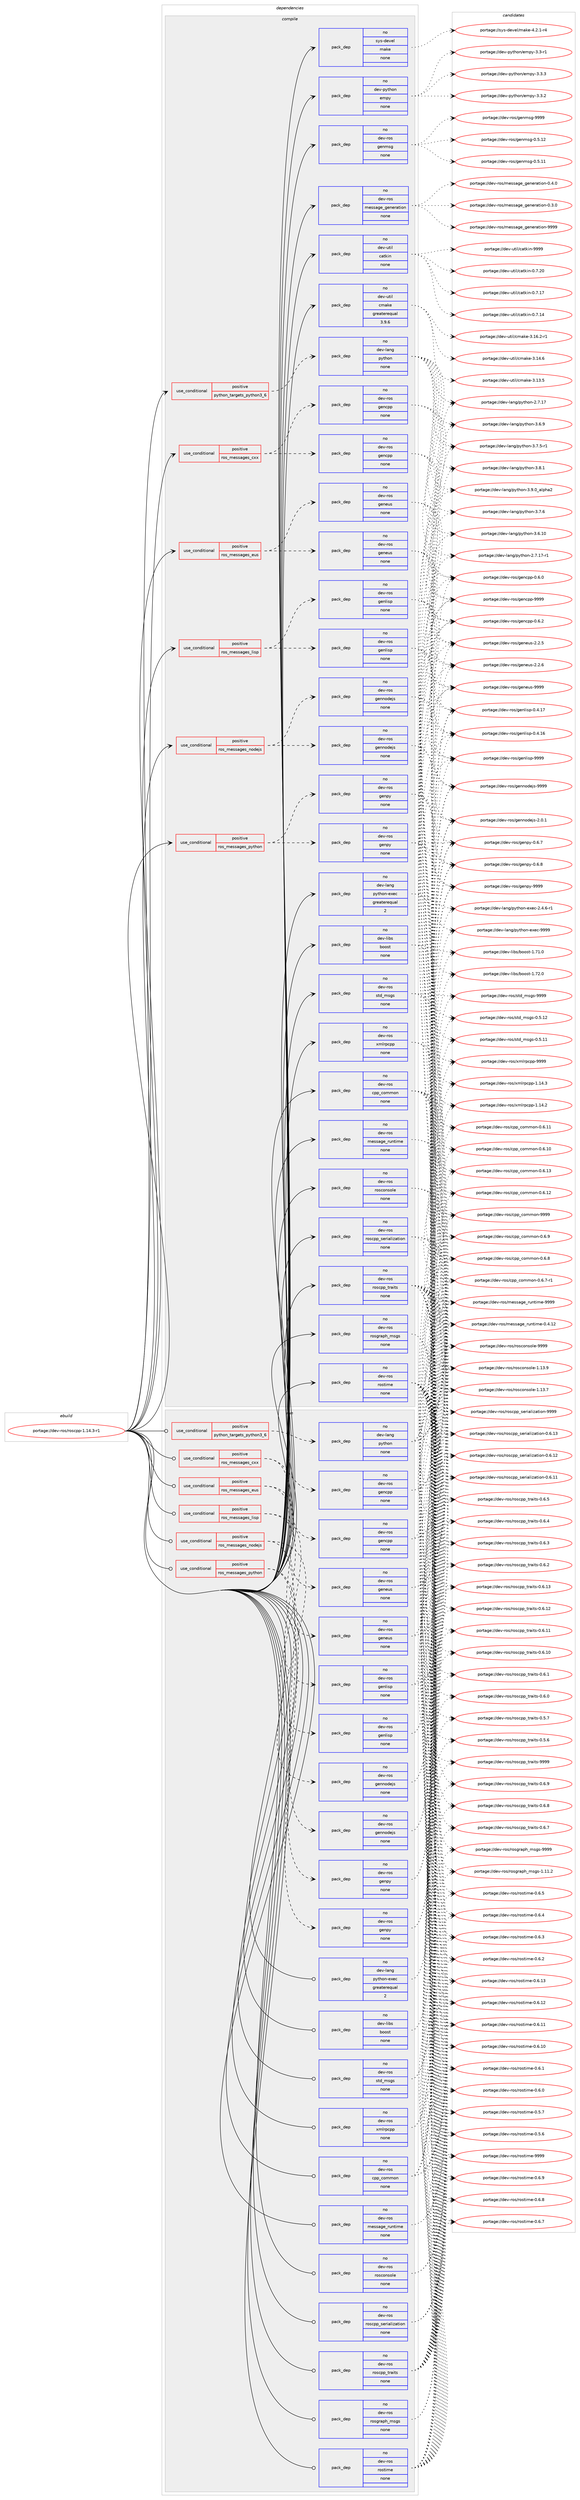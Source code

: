 digraph prolog {

# *************
# Graph options
# *************

newrank=true;
concentrate=true;
compound=true;
graph [rankdir=LR,fontname=Helvetica,fontsize=10,ranksep=1.5];#, ranksep=2.5, nodesep=0.2];
edge  [arrowhead=vee];
node  [fontname=Helvetica,fontsize=10];

# **********
# The ebuild
# **********

subgraph cluster_leftcol {
color=gray;
label=<<i>ebuild</i>>;
id [label="portage://dev-ros/roscpp-1.14.3-r1", color=red, width=4, href="../dev-ros/roscpp-1.14.3-r1.svg"];
}

# ****************
# The dependencies
# ****************

subgraph cluster_midcol {
color=gray;
label=<<i>dependencies</i>>;
subgraph cluster_compile {
fillcolor="#eeeeee";
style=filled;
label=<<i>compile</i>>;
subgraph cond98223 {
dependency389295 [label=<<TABLE BORDER="0" CELLBORDER="1" CELLSPACING="0" CELLPADDING="4"><TR><TD ROWSPAN="3" CELLPADDING="10">use_conditional</TD></TR><TR><TD>positive</TD></TR><TR><TD>python_targets_python3_6</TD></TR></TABLE>>, shape=none, color=red];
subgraph pack286219 {
dependency389296 [label=<<TABLE BORDER="0" CELLBORDER="1" CELLSPACING="0" CELLPADDING="4" WIDTH="220"><TR><TD ROWSPAN="6" CELLPADDING="30">pack_dep</TD></TR><TR><TD WIDTH="110">no</TD></TR><TR><TD>dev-lang</TD></TR><TR><TD>python</TD></TR><TR><TD>none</TD></TR><TR><TD></TD></TR></TABLE>>, shape=none, color=blue];
}
dependency389295:e -> dependency389296:w [weight=20,style="dashed",arrowhead="vee"];
}
id:e -> dependency389295:w [weight=20,style="solid",arrowhead="vee"];
subgraph cond98224 {
dependency389297 [label=<<TABLE BORDER="0" CELLBORDER="1" CELLSPACING="0" CELLPADDING="4"><TR><TD ROWSPAN="3" CELLPADDING="10">use_conditional</TD></TR><TR><TD>positive</TD></TR><TR><TD>ros_messages_cxx</TD></TR></TABLE>>, shape=none, color=red];
subgraph pack286220 {
dependency389298 [label=<<TABLE BORDER="0" CELLBORDER="1" CELLSPACING="0" CELLPADDING="4" WIDTH="220"><TR><TD ROWSPAN="6" CELLPADDING="30">pack_dep</TD></TR><TR><TD WIDTH="110">no</TD></TR><TR><TD>dev-ros</TD></TR><TR><TD>gencpp</TD></TR><TR><TD>none</TD></TR><TR><TD></TD></TR></TABLE>>, shape=none, color=blue];
}
dependency389297:e -> dependency389298:w [weight=20,style="dashed",arrowhead="vee"];
subgraph pack286221 {
dependency389299 [label=<<TABLE BORDER="0" CELLBORDER="1" CELLSPACING="0" CELLPADDING="4" WIDTH="220"><TR><TD ROWSPAN="6" CELLPADDING="30">pack_dep</TD></TR><TR><TD WIDTH="110">no</TD></TR><TR><TD>dev-ros</TD></TR><TR><TD>gencpp</TD></TR><TR><TD>none</TD></TR><TR><TD></TD></TR></TABLE>>, shape=none, color=blue];
}
dependency389297:e -> dependency389299:w [weight=20,style="dashed",arrowhead="vee"];
}
id:e -> dependency389297:w [weight=20,style="solid",arrowhead="vee"];
subgraph cond98225 {
dependency389300 [label=<<TABLE BORDER="0" CELLBORDER="1" CELLSPACING="0" CELLPADDING="4"><TR><TD ROWSPAN="3" CELLPADDING="10">use_conditional</TD></TR><TR><TD>positive</TD></TR><TR><TD>ros_messages_eus</TD></TR></TABLE>>, shape=none, color=red];
subgraph pack286222 {
dependency389301 [label=<<TABLE BORDER="0" CELLBORDER="1" CELLSPACING="0" CELLPADDING="4" WIDTH="220"><TR><TD ROWSPAN="6" CELLPADDING="30">pack_dep</TD></TR><TR><TD WIDTH="110">no</TD></TR><TR><TD>dev-ros</TD></TR><TR><TD>geneus</TD></TR><TR><TD>none</TD></TR><TR><TD></TD></TR></TABLE>>, shape=none, color=blue];
}
dependency389300:e -> dependency389301:w [weight=20,style="dashed",arrowhead="vee"];
subgraph pack286223 {
dependency389302 [label=<<TABLE BORDER="0" CELLBORDER="1" CELLSPACING="0" CELLPADDING="4" WIDTH="220"><TR><TD ROWSPAN="6" CELLPADDING="30">pack_dep</TD></TR><TR><TD WIDTH="110">no</TD></TR><TR><TD>dev-ros</TD></TR><TR><TD>geneus</TD></TR><TR><TD>none</TD></TR><TR><TD></TD></TR></TABLE>>, shape=none, color=blue];
}
dependency389300:e -> dependency389302:w [weight=20,style="dashed",arrowhead="vee"];
}
id:e -> dependency389300:w [weight=20,style="solid",arrowhead="vee"];
subgraph cond98226 {
dependency389303 [label=<<TABLE BORDER="0" CELLBORDER="1" CELLSPACING="0" CELLPADDING="4"><TR><TD ROWSPAN="3" CELLPADDING="10">use_conditional</TD></TR><TR><TD>positive</TD></TR><TR><TD>ros_messages_lisp</TD></TR></TABLE>>, shape=none, color=red];
subgraph pack286224 {
dependency389304 [label=<<TABLE BORDER="0" CELLBORDER="1" CELLSPACING="0" CELLPADDING="4" WIDTH="220"><TR><TD ROWSPAN="6" CELLPADDING="30">pack_dep</TD></TR><TR><TD WIDTH="110">no</TD></TR><TR><TD>dev-ros</TD></TR><TR><TD>genlisp</TD></TR><TR><TD>none</TD></TR><TR><TD></TD></TR></TABLE>>, shape=none, color=blue];
}
dependency389303:e -> dependency389304:w [weight=20,style="dashed",arrowhead="vee"];
subgraph pack286225 {
dependency389305 [label=<<TABLE BORDER="0" CELLBORDER="1" CELLSPACING="0" CELLPADDING="4" WIDTH="220"><TR><TD ROWSPAN="6" CELLPADDING="30">pack_dep</TD></TR><TR><TD WIDTH="110">no</TD></TR><TR><TD>dev-ros</TD></TR><TR><TD>genlisp</TD></TR><TR><TD>none</TD></TR><TR><TD></TD></TR></TABLE>>, shape=none, color=blue];
}
dependency389303:e -> dependency389305:w [weight=20,style="dashed",arrowhead="vee"];
}
id:e -> dependency389303:w [weight=20,style="solid",arrowhead="vee"];
subgraph cond98227 {
dependency389306 [label=<<TABLE BORDER="0" CELLBORDER="1" CELLSPACING="0" CELLPADDING="4"><TR><TD ROWSPAN="3" CELLPADDING="10">use_conditional</TD></TR><TR><TD>positive</TD></TR><TR><TD>ros_messages_nodejs</TD></TR></TABLE>>, shape=none, color=red];
subgraph pack286226 {
dependency389307 [label=<<TABLE BORDER="0" CELLBORDER="1" CELLSPACING="0" CELLPADDING="4" WIDTH="220"><TR><TD ROWSPAN="6" CELLPADDING="30">pack_dep</TD></TR><TR><TD WIDTH="110">no</TD></TR><TR><TD>dev-ros</TD></TR><TR><TD>gennodejs</TD></TR><TR><TD>none</TD></TR><TR><TD></TD></TR></TABLE>>, shape=none, color=blue];
}
dependency389306:e -> dependency389307:w [weight=20,style="dashed",arrowhead="vee"];
subgraph pack286227 {
dependency389308 [label=<<TABLE BORDER="0" CELLBORDER="1" CELLSPACING="0" CELLPADDING="4" WIDTH="220"><TR><TD ROWSPAN="6" CELLPADDING="30">pack_dep</TD></TR><TR><TD WIDTH="110">no</TD></TR><TR><TD>dev-ros</TD></TR><TR><TD>gennodejs</TD></TR><TR><TD>none</TD></TR><TR><TD></TD></TR></TABLE>>, shape=none, color=blue];
}
dependency389306:e -> dependency389308:w [weight=20,style="dashed",arrowhead="vee"];
}
id:e -> dependency389306:w [weight=20,style="solid",arrowhead="vee"];
subgraph cond98228 {
dependency389309 [label=<<TABLE BORDER="0" CELLBORDER="1" CELLSPACING="0" CELLPADDING="4"><TR><TD ROWSPAN="3" CELLPADDING="10">use_conditional</TD></TR><TR><TD>positive</TD></TR><TR><TD>ros_messages_python</TD></TR></TABLE>>, shape=none, color=red];
subgraph pack286228 {
dependency389310 [label=<<TABLE BORDER="0" CELLBORDER="1" CELLSPACING="0" CELLPADDING="4" WIDTH="220"><TR><TD ROWSPAN="6" CELLPADDING="30">pack_dep</TD></TR><TR><TD WIDTH="110">no</TD></TR><TR><TD>dev-ros</TD></TR><TR><TD>genpy</TD></TR><TR><TD>none</TD></TR><TR><TD></TD></TR></TABLE>>, shape=none, color=blue];
}
dependency389309:e -> dependency389310:w [weight=20,style="dashed",arrowhead="vee"];
subgraph pack286229 {
dependency389311 [label=<<TABLE BORDER="0" CELLBORDER="1" CELLSPACING="0" CELLPADDING="4" WIDTH="220"><TR><TD ROWSPAN="6" CELLPADDING="30">pack_dep</TD></TR><TR><TD WIDTH="110">no</TD></TR><TR><TD>dev-ros</TD></TR><TR><TD>genpy</TD></TR><TR><TD>none</TD></TR><TR><TD></TD></TR></TABLE>>, shape=none, color=blue];
}
dependency389309:e -> dependency389311:w [weight=20,style="dashed",arrowhead="vee"];
}
id:e -> dependency389309:w [weight=20,style="solid",arrowhead="vee"];
subgraph pack286230 {
dependency389312 [label=<<TABLE BORDER="0" CELLBORDER="1" CELLSPACING="0" CELLPADDING="4" WIDTH="220"><TR><TD ROWSPAN="6" CELLPADDING="30">pack_dep</TD></TR><TR><TD WIDTH="110">no</TD></TR><TR><TD>dev-lang</TD></TR><TR><TD>python-exec</TD></TR><TR><TD>greaterequal</TD></TR><TR><TD>2</TD></TR></TABLE>>, shape=none, color=blue];
}
id:e -> dependency389312:w [weight=20,style="solid",arrowhead="vee"];
subgraph pack286231 {
dependency389313 [label=<<TABLE BORDER="0" CELLBORDER="1" CELLSPACING="0" CELLPADDING="4" WIDTH="220"><TR><TD ROWSPAN="6" CELLPADDING="30">pack_dep</TD></TR><TR><TD WIDTH="110">no</TD></TR><TR><TD>dev-libs</TD></TR><TR><TD>boost</TD></TR><TR><TD>none</TD></TR><TR><TD></TD></TR></TABLE>>, shape=none, color=blue];
}
id:e -> dependency389313:w [weight=20,style="solid",arrowhead="vee"];
subgraph pack286232 {
dependency389314 [label=<<TABLE BORDER="0" CELLBORDER="1" CELLSPACING="0" CELLPADDING="4" WIDTH="220"><TR><TD ROWSPAN="6" CELLPADDING="30">pack_dep</TD></TR><TR><TD WIDTH="110">no</TD></TR><TR><TD>dev-python</TD></TR><TR><TD>empy</TD></TR><TR><TD>none</TD></TR><TR><TD></TD></TR></TABLE>>, shape=none, color=blue];
}
id:e -> dependency389314:w [weight=20,style="solid",arrowhead="vee"];
subgraph pack286233 {
dependency389315 [label=<<TABLE BORDER="0" CELLBORDER="1" CELLSPACING="0" CELLPADDING="4" WIDTH="220"><TR><TD ROWSPAN="6" CELLPADDING="30">pack_dep</TD></TR><TR><TD WIDTH="110">no</TD></TR><TR><TD>dev-ros</TD></TR><TR><TD>cpp_common</TD></TR><TR><TD>none</TD></TR><TR><TD></TD></TR></TABLE>>, shape=none, color=blue];
}
id:e -> dependency389315:w [weight=20,style="solid",arrowhead="vee"];
subgraph pack286234 {
dependency389316 [label=<<TABLE BORDER="0" CELLBORDER="1" CELLSPACING="0" CELLPADDING="4" WIDTH="220"><TR><TD ROWSPAN="6" CELLPADDING="30">pack_dep</TD></TR><TR><TD WIDTH="110">no</TD></TR><TR><TD>dev-ros</TD></TR><TR><TD>genmsg</TD></TR><TR><TD>none</TD></TR><TR><TD></TD></TR></TABLE>>, shape=none, color=blue];
}
id:e -> dependency389316:w [weight=20,style="solid",arrowhead="vee"];
subgraph pack286235 {
dependency389317 [label=<<TABLE BORDER="0" CELLBORDER="1" CELLSPACING="0" CELLPADDING="4" WIDTH="220"><TR><TD ROWSPAN="6" CELLPADDING="30">pack_dep</TD></TR><TR><TD WIDTH="110">no</TD></TR><TR><TD>dev-ros</TD></TR><TR><TD>message_generation</TD></TR><TR><TD>none</TD></TR><TR><TD></TD></TR></TABLE>>, shape=none, color=blue];
}
id:e -> dependency389317:w [weight=20,style="solid",arrowhead="vee"];
subgraph pack286236 {
dependency389318 [label=<<TABLE BORDER="0" CELLBORDER="1" CELLSPACING="0" CELLPADDING="4" WIDTH="220"><TR><TD ROWSPAN="6" CELLPADDING="30">pack_dep</TD></TR><TR><TD WIDTH="110">no</TD></TR><TR><TD>dev-ros</TD></TR><TR><TD>message_runtime</TD></TR><TR><TD>none</TD></TR><TR><TD></TD></TR></TABLE>>, shape=none, color=blue];
}
id:e -> dependency389318:w [weight=20,style="solid",arrowhead="vee"];
subgraph pack286237 {
dependency389319 [label=<<TABLE BORDER="0" CELLBORDER="1" CELLSPACING="0" CELLPADDING="4" WIDTH="220"><TR><TD ROWSPAN="6" CELLPADDING="30">pack_dep</TD></TR><TR><TD WIDTH="110">no</TD></TR><TR><TD>dev-ros</TD></TR><TR><TD>rosconsole</TD></TR><TR><TD>none</TD></TR><TR><TD></TD></TR></TABLE>>, shape=none, color=blue];
}
id:e -> dependency389319:w [weight=20,style="solid",arrowhead="vee"];
subgraph pack286238 {
dependency389320 [label=<<TABLE BORDER="0" CELLBORDER="1" CELLSPACING="0" CELLPADDING="4" WIDTH="220"><TR><TD ROWSPAN="6" CELLPADDING="30">pack_dep</TD></TR><TR><TD WIDTH="110">no</TD></TR><TR><TD>dev-ros</TD></TR><TR><TD>roscpp_serialization</TD></TR><TR><TD>none</TD></TR><TR><TD></TD></TR></TABLE>>, shape=none, color=blue];
}
id:e -> dependency389320:w [weight=20,style="solid",arrowhead="vee"];
subgraph pack286239 {
dependency389321 [label=<<TABLE BORDER="0" CELLBORDER="1" CELLSPACING="0" CELLPADDING="4" WIDTH="220"><TR><TD ROWSPAN="6" CELLPADDING="30">pack_dep</TD></TR><TR><TD WIDTH="110">no</TD></TR><TR><TD>dev-ros</TD></TR><TR><TD>roscpp_traits</TD></TR><TR><TD>none</TD></TR><TR><TD></TD></TR></TABLE>>, shape=none, color=blue];
}
id:e -> dependency389321:w [weight=20,style="solid",arrowhead="vee"];
subgraph pack286240 {
dependency389322 [label=<<TABLE BORDER="0" CELLBORDER="1" CELLSPACING="0" CELLPADDING="4" WIDTH="220"><TR><TD ROWSPAN="6" CELLPADDING="30">pack_dep</TD></TR><TR><TD WIDTH="110">no</TD></TR><TR><TD>dev-ros</TD></TR><TR><TD>rosgraph_msgs</TD></TR><TR><TD>none</TD></TR><TR><TD></TD></TR></TABLE>>, shape=none, color=blue];
}
id:e -> dependency389322:w [weight=20,style="solid",arrowhead="vee"];
subgraph pack286241 {
dependency389323 [label=<<TABLE BORDER="0" CELLBORDER="1" CELLSPACING="0" CELLPADDING="4" WIDTH="220"><TR><TD ROWSPAN="6" CELLPADDING="30">pack_dep</TD></TR><TR><TD WIDTH="110">no</TD></TR><TR><TD>dev-ros</TD></TR><TR><TD>rostime</TD></TR><TR><TD>none</TD></TR><TR><TD></TD></TR></TABLE>>, shape=none, color=blue];
}
id:e -> dependency389323:w [weight=20,style="solid",arrowhead="vee"];
subgraph pack286242 {
dependency389324 [label=<<TABLE BORDER="0" CELLBORDER="1" CELLSPACING="0" CELLPADDING="4" WIDTH="220"><TR><TD ROWSPAN="6" CELLPADDING="30">pack_dep</TD></TR><TR><TD WIDTH="110">no</TD></TR><TR><TD>dev-ros</TD></TR><TR><TD>std_msgs</TD></TR><TR><TD>none</TD></TR><TR><TD></TD></TR></TABLE>>, shape=none, color=blue];
}
id:e -> dependency389324:w [weight=20,style="solid",arrowhead="vee"];
subgraph pack286243 {
dependency389325 [label=<<TABLE BORDER="0" CELLBORDER="1" CELLSPACING="0" CELLPADDING="4" WIDTH="220"><TR><TD ROWSPAN="6" CELLPADDING="30">pack_dep</TD></TR><TR><TD WIDTH="110">no</TD></TR><TR><TD>dev-ros</TD></TR><TR><TD>xmlrpcpp</TD></TR><TR><TD>none</TD></TR><TR><TD></TD></TR></TABLE>>, shape=none, color=blue];
}
id:e -> dependency389325:w [weight=20,style="solid",arrowhead="vee"];
subgraph pack286244 {
dependency389326 [label=<<TABLE BORDER="0" CELLBORDER="1" CELLSPACING="0" CELLPADDING="4" WIDTH="220"><TR><TD ROWSPAN="6" CELLPADDING="30">pack_dep</TD></TR><TR><TD WIDTH="110">no</TD></TR><TR><TD>dev-util</TD></TR><TR><TD>catkin</TD></TR><TR><TD>none</TD></TR><TR><TD></TD></TR></TABLE>>, shape=none, color=blue];
}
id:e -> dependency389326:w [weight=20,style="solid",arrowhead="vee"];
subgraph pack286245 {
dependency389327 [label=<<TABLE BORDER="0" CELLBORDER="1" CELLSPACING="0" CELLPADDING="4" WIDTH="220"><TR><TD ROWSPAN="6" CELLPADDING="30">pack_dep</TD></TR><TR><TD WIDTH="110">no</TD></TR><TR><TD>dev-util</TD></TR><TR><TD>cmake</TD></TR><TR><TD>greaterequal</TD></TR><TR><TD>3.9.6</TD></TR></TABLE>>, shape=none, color=blue];
}
id:e -> dependency389327:w [weight=20,style="solid",arrowhead="vee"];
subgraph pack286246 {
dependency389328 [label=<<TABLE BORDER="0" CELLBORDER="1" CELLSPACING="0" CELLPADDING="4" WIDTH="220"><TR><TD ROWSPAN="6" CELLPADDING="30">pack_dep</TD></TR><TR><TD WIDTH="110">no</TD></TR><TR><TD>sys-devel</TD></TR><TR><TD>make</TD></TR><TR><TD>none</TD></TR><TR><TD></TD></TR></TABLE>>, shape=none, color=blue];
}
id:e -> dependency389328:w [weight=20,style="solid",arrowhead="vee"];
}
subgraph cluster_compileandrun {
fillcolor="#eeeeee";
style=filled;
label=<<i>compile and run</i>>;
}
subgraph cluster_run {
fillcolor="#eeeeee";
style=filled;
label=<<i>run</i>>;
subgraph cond98229 {
dependency389329 [label=<<TABLE BORDER="0" CELLBORDER="1" CELLSPACING="0" CELLPADDING="4"><TR><TD ROWSPAN="3" CELLPADDING="10">use_conditional</TD></TR><TR><TD>positive</TD></TR><TR><TD>python_targets_python3_6</TD></TR></TABLE>>, shape=none, color=red];
subgraph pack286247 {
dependency389330 [label=<<TABLE BORDER="0" CELLBORDER="1" CELLSPACING="0" CELLPADDING="4" WIDTH="220"><TR><TD ROWSPAN="6" CELLPADDING="30">pack_dep</TD></TR><TR><TD WIDTH="110">no</TD></TR><TR><TD>dev-lang</TD></TR><TR><TD>python</TD></TR><TR><TD>none</TD></TR><TR><TD></TD></TR></TABLE>>, shape=none, color=blue];
}
dependency389329:e -> dependency389330:w [weight=20,style="dashed",arrowhead="vee"];
}
id:e -> dependency389329:w [weight=20,style="solid",arrowhead="odot"];
subgraph cond98230 {
dependency389331 [label=<<TABLE BORDER="0" CELLBORDER="1" CELLSPACING="0" CELLPADDING="4"><TR><TD ROWSPAN="3" CELLPADDING="10">use_conditional</TD></TR><TR><TD>positive</TD></TR><TR><TD>ros_messages_cxx</TD></TR></TABLE>>, shape=none, color=red];
subgraph pack286248 {
dependency389332 [label=<<TABLE BORDER="0" CELLBORDER="1" CELLSPACING="0" CELLPADDING="4" WIDTH="220"><TR><TD ROWSPAN="6" CELLPADDING="30">pack_dep</TD></TR><TR><TD WIDTH="110">no</TD></TR><TR><TD>dev-ros</TD></TR><TR><TD>gencpp</TD></TR><TR><TD>none</TD></TR><TR><TD></TD></TR></TABLE>>, shape=none, color=blue];
}
dependency389331:e -> dependency389332:w [weight=20,style="dashed",arrowhead="vee"];
subgraph pack286249 {
dependency389333 [label=<<TABLE BORDER="0" CELLBORDER="1" CELLSPACING="0" CELLPADDING="4" WIDTH="220"><TR><TD ROWSPAN="6" CELLPADDING="30">pack_dep</TD></TR><TR><TD WIDTH="110">no</TD></TR><TR><TD>dev-ros</TD></TR><TR><TD>gencpp</TD></TR><TR><TD>none</TD></TR><TR><TD></TD></TR></TABLE>>, shape=none, color=blue];
}
dependency389331:e -> dependency389333:w [weight=20,style="dashed",arrowhead="vee"];
}
id:e -> dependency389331:w [weight=20,style="solid",arrowhead="odot"];
subgraph cond98231 {
dependency389334 [label=<<TABLE BORDER="0" CELLBORDER="1" CELLSPACING="0" CELLPADDING="4"><TR><TD ROWSPAN="3" CELLPADDING="10">use_conditional</TD></TR><TR><TD>positive</TD></TR><TR><TD>ros_messages_eus</TD></TR></TABLE>>, shape=none, color=red];
subgraph pack286250 {
dependency389335 [label=<<TABLE BORDER="0" CELLBORDER="1" CELLSPACING="0" CELLPADDING="4" WIDTH="220"><TR><TD ROWSPAN="6" CELLPADDING="30">pack_dep</TD></TR><TR><TD WIDTH="110">no</TD></TR><TR><TD>dev-ros</TD></TR><TR><TD>geneus</TD></TR><TR><TD>none</TD></TR><TR><TD></TD></TR></TABLE>>, shape=none, color=blue];
}
dependency389334:e -> dependency389335:w [weight=20,style="dashed",arrowhead="vee"];
subgraph pack286251 {
dependency389336 [label=<<TABLE BORDER="0" CELLBORDER="1" CELLSPACING="0" CELLPADDING="4" WIDTH="220"><TR><TD ROWSPAN="6" CELLPADDING="30">pack_dep</TD></TR><TR><TD WIDTH="110">no</TD></TR><TR><TD>dev-ros</TD></TR><TR><TD>geneus</TD></TR><TR><TD>none</TD></TR><TR><TD></TD></TR></TABLE>>, shape=none, color=blue];
}
dependency389334:e -> dependency389336:w [weight=20,style="dashed",arrowhead="vee"];
}
id:e -> dependency389334:w [weight=20,style="solid",arrowhead="odot"];
subgraph cond98232 {
dependency389337 [label=<<TABLE BORDER="0" CELLBORDER="1" CELLSPACING="0" CELLPADDING="4"><TR><TD ROWSPAN="3" CELLPADDING="10">use_conditional</TD></TR><TR><TD>positive</TD></TR><TR><TD>ros_messages_lisp</TD></TR></TABLE>>, shape=none, color=red];
subgraph pack286252 {
dependency389338 [label=<<TABLE BORDER="0" CELLBORDER="1" CELLSPACING="0" CELLPADDING="4" WIDTH="220"><TR><TD ROWSPAN="6" CELLPADDING="30">pack_dep</TD></TR><TR><TD WIDTH="110">no</TD></TR><TR><TD>dev-ros</TD></TR><TR><TD>genlisp</TD></TR><TR><TD>none</TD></TR><TR><TD></TD></TR></TABLE>>, shape=none, color=blue];
}
dependency389337:e -> dependency389338:w [weight=20,style="dashed",arrowhead="vee"];
subgraph pack286253 {
dependency389339 [label=<<TABLE BORDER="0" CELLBORDER="1" CELLSPACING="0" CELLPADDING="4" WIDTH="220"><TR><TD ROWSPAN="6" CELLPADDING="30">pack_dep</TD></TR><TR><TD WIDTH="110">no</TD></TR><TR><TD>dev-ros</TD></TR><TR><TD>genlisp</TD></TR><TR><TD>none</TD></TR><TR><TD></TD></TR></TABLE>>, shape=none, color=blue];
}
dependency389337:e -> dependency389339:w [weight=20,style="dashed",arrowhead="vee"];
}
id:e -> dependency389337:w [weight=20,style="solid",arrowhead="odot"];
subgraph cond98233 {
dependency389340 [label=<<TABLE BORDER="0" CELLBORDER="1" CELLSPACING="0" CELLPADDING="4"><TR><TD ROWSPAN="3" CELLPADDING="10">use_conditional</TD></TR><TR><TD>positive</TD></TR><TR><TD>ros_messages_nodejs</TD></TR></TABLE>>, shape=none, color=red];
subgraph pack286254 {
dependency389341 [label=<<TABLE BORDER="0" CELLBORDER="1" CELLSPACING="0" CELLPADDING="4" WIDTH="220"><TR><TD ROWSPAN="6" CELLPADDING="30">pack_dep</TD></TR><TR><TD WIDTH="110">no</TD></TR><TR><TD>dev-ros</TD></TR><TR><TD>gennodejs</TD></TR><TR><TD>none</TD></TR><TR><TD></TD></TR></TABLE>>, shape=none, color=blue];
}
dependency389340:e -> dependency389341:w [weight=20,style="dashed",arrowhead="vee"];
subgraph pack286255 {
dependency389342 [label=<<TABLE BORDER="0" CELLBORDER="1" CELLSPACING="0" CELLPADDING="4" WIDTH="220"><TR><TD ROWSPAN="6" CELLPADDING="30">pack_dep</TD></TR><TR><TD WIDTH="110">no</TD></TR><TR><TD>dev-ros</TD></TR><TR><TD>gennodejs</TD></TR><TR><TD>none</TD></TR><TR><TD></TD></TR></TABLE>>, shape=none, color=blue];
}
dependency389340:e -> dependency389342:w [weight=20,style="dashed",arrowhead="vee"];
}
id:e -> dependency389340:w [weight=20,style="solid",arrowhead="odot"];
subgraph cond98234 {
dependency389343 [label=<<TABLE BORDER="0" CELLBORDER="1" CELLSPACING="0" CELLPADDING="4"><TR><TD ROWSPAN="3" CELLPADDING="10">use_conditional</TD></TR><TR><TD>positive</TD></TR><TR><TD>ros_messages_python</TD></TR></TABLE>>, shape=none, color=red];
subgraph pack286256 {
dependency389344 [label=<<TABLE BORDER="0" CELLBORDER="1" CELLSPACING="0" CELLPADDING="4" WIDTH="220"><TR><TD ROWSPAN="6" CELLPADDING="30">pack_dep</TD></TR><TR><TD WIDTH="110">no</TD></TR><TR><TD>dev-ros</TD></TR><TR><TD>genpy</TD></TR><TR><TD>none</TD></TR><TR><TD></TD></TR></TABLE>>, shape=none, color=blue];
}
dependency389343:e -> dependency389344:w [weight=20,style="dashed",arrowhead="vee"];
subgraph pack286257 {
dependency389345 [label=<<TABLE BORDER="0" CELLBORDER="1" CELLSPACING="0" CELLPADDING="4" WIDTH="220"><TR><TD ROWSPAN="6" CELLPADDING="30">pack_dep</TD></TR><TR><TD WIDTH="110">no</TD></TR><TR><TD>dev-ros</TD></TR><TR><TD>genpy</TD></TR><TR><TD>none</TD></TR><TR><TD></TD></TR></TABLE>>, shape=none, color=blue];
}
dependency389343:e -> dependency389345:w [weight=20,style="dashed",arrowhead="vee"];
}
id:e -> dependency389343:w [weight=20,style="solid",arrowhead="odot"];
subgraph pack286258 {
dependency389346 [label=<<TABLE BORDER="0" CELLBORDER="1" CELLSPACING="0" CELLPADDING="4" WIDTH="220"><TR><TD ROWSPAN="6" CELLPADDING="30">pack_dep</TD></TR><TR><TD WIDTH="110">no</TD></TR><TR><TD>dev-lang</TD></TR><TR><TD>python-exec</TD></TR><TR><TD>greaterequal</TD></TR><TR><TD>2</TD></TR></TABLE>>, shape=none, color=blue];
}
id:e -> dependency389346:w [weight=20,style="solid",arrowhead="odot"];
subgraph pack286259 {
dependency389347 [label=<<TABLE BORDER="0" CELLBORDER="1" CELLSPACING="0" CELLPADDING="4" WIDTH="220"><TR><TD ROWSPAN="6" CELLPADDING="30">pack_dep</TD></TR><TR><TD WIDTH="110">no</TD></TR><TR><TD>dev-libs</TD></TR><TR><TD>boost</TD></TR><TR><TD>none</TD></TR><TR><TD></TD></TR></TABLE>>, shape=none, color=blue];
}
id:e -> dependency389347:w [weight=20,style="solid",arrowhead="odot"];
subgraph pack286260 {
dependency389348 [label=<<TABLE BORDER="0" CELLBORDER="1" CELLSPACING="0" CELLPADDING="4" WIDTH="220"><TR><TD ROWSPAN="6" CELLPADDING="30">pack_dep</TD></TR><TR><TD WIDTH="110">no</TD></TR><TR><TD>dev-ros</TD></TR><TR><TD>cpp_common</TD></TR><TR><TD>none</TD></TR><TR><TD></TD></TR></TABLE>>, shape=none, color=blue];
}
id:e -> dependency389348:w [weight=20,style="solid",arrowhead="odot"];
subgraph pack286261 {
dependency389349 [label=<<TABLE BORDER="0" CELLBORDER="1" CELLSPACING="0" CELLPADDING="4" WIDTH="220"><TR><TD ROWSPAN="6" CELLPADDING="30">pack_dep</TD></TR><TR><TD WIDTH="110">no</TD></TR><TR><TD>dev-ros</TD></TR><TR><TD>message_runtime</TD></TR><TR><TD>none</TD></TR><TR><TD></TD></TR></TABLE>>, shape=none, color=blue];
}
id:e -> dependency389349:w [weight=20,style="solid",arrowhead="odot"];
subgraph pack286262 {
dependency389350 [label=<<TABLE BORDER="0" CELLBORDER="1" CELLSPACING="0" CELLPADDING="4" WIDTH="220"><TR><TD ROWSPAN="6" CELLPADDING="30">pack_dep</TD></TR><TR><TD WIDTH="110">no</TD></TR><TR><TD>dev-ros</TD></TR><TR><TD>rosconsole</TD></TR><TR><TD>none</TD></TR><TR><TD></TD></TR></TABLE>>, shape=none, color=blue];
}
id:e -> dependency389350:w [weight=20,style="solid",arrowhead="odot"];
subgraph pack286263 {
dependency389351 [label=<<TABLE BORDER="0" CELLBORDER="1" CELLSPACING="0" CELLPADDING="4" WIDTH="220"><TR><TD ROWSPAN="6" CELLPADDING="30">pack_dep</TD></TR><TR><TD WIDTH="110">no</TD></TR><TR><TD>dev-ros</TD></TR><TR><TD>roscpp_serialization</TD></TR><TR><TD>none</TD></TR><TR><TD></TD></TR></TABLE>>, shape=none, color=blue];
}
id:e -> dependency389351:w [weight=20,style="solid",arrowhead="odot"];
subgraph pack286264 {
dependency389352 [label=<<TABLE BORDER="0" CELLBORDER="1" CELLSPACING="0" CELLPADDING="4" WIDTH="220"><TR><TD ROWSPAN="6" CELLPADDING="30">pack_dep</TD></TR><TR><TD WIDTH="110">no</TD></TR><TR><TD>dev-ros</TD></TR><TR><TD>roscpp_traits</TD></TR><TR><TD>none</TD></TR><TR><TD></TD></TR></TABLE>>, shape=none, color=blue];
}
id:e -> dependency389352:w [weight=20,style="solid",arrowhead="odot"];
subgraph pack286265 {
dependency389353 [label=<<TABLE BORDER="0" CELLBORDER="1" CELLSPACING="0" CELLPADDING="4" WIDTH="220"><TR><TD ROWSPAN="6" CELLPADDING="30">pack_dep</TD></TR><TR><TD WIDTH="110">no</TD></TR><TR><TD>dev-ros</TD></TR><TR><TD>rosgraph_msgs</TD></TR><TR><TD>none</TD></TR><TR><TD></TD></TR></TABLE>>, shape=none, color=blue];
}
id:e -> dependency389353:w [weight=20,style="solid",arrowhead="odot"];
subgraph pack286266 {
dependency389354 [label=<<TABLE BORDER="0" CELLBORDER="1" CELLSPACING="0" CELLPADDING="4" WIDTH="220"><TR><TD ROWSPAN="6" CELLPADDING="30">pack_dep</TD></TR><TR><TD WIDTH="110">no</TD></TR><TR><TD>dev-ros</TD></TR><TR><TD>rostime</TD></TR><TR><TD>none</TD></TR><TR><TD></TD></TR></TABLE>>, shape=none, color=blue];
}
id:e -> dependency389354:w [weight=20,style="solid",arrowhead="odot"];
subgraph pack286267 {
dependency389355 [label=<<TABLE BORDER="0" CELLBORDER="1" CELLSPACING="0" CELLPADDING="4" WIDTH="220"><TR><TD ROWSPAN="6" CELLPADDING="30">pack_dep</TD></TR><TR><TD WIDTH="110">no</TD></TR><TR><TD>dev-ros</TD></TR><TR><TD>std_msgs</TD></TR><TR><TD>none</TD></TR><TR><TD></TD></TR></TABLE>>, shape=none, color=blue];
}
id:e -> dependency389355:w [weight=20,style="solid",arrowhead="odot"];
subgraph pack286268 {
dependency389356 [label=<<TABLE BORDER="0" CELLBORDER="1" CELLSPACING="0" CELLPADDING="4" WIDTH="220"><TR><TD ROWSPAN="6" CELLPADDING="30">pack_dep</TD></TR><TR><TD WIDTH="110">no</TD></TR><TR><TD>dev-ros</TD></TR><TR><TD>xmlrpcpp</TD></TR><TR><TD>none</TD></TR><TR><TD></TD></TR></TABLE>>, shape=none, color=blue];
}
id:e -> dependency389356:w [weight=20,style="solid",arrowhead="odot"];
}
}

# **************
# The candidates
# **************

subgraph cluster_choices {
rank=same;
color=gray;
label=<<i>candidates</i>>;

subgraph choice286219 {
color=black;
nodesep=1;
choice10010111845108971101034711212111610411111045514657464895971081121049750 [label="portage://dev-lang/python-3.9.0_alpha2", color=red, width=4,href="../dev-lang/python-3.9.0_alpha2.svg"];
choice100101118451089711010347112121116104111110455146564649 [label="portage://dev-lang/python-3.8.1", color=red, width=4,href="../dev-lang/python-3.8.1.svg"];
choice100101118451089711010347112121116104111110455146554654 [label="portage://dev-lang/python-3.7.6", color=red, width=4,href="../dev-lang/python-3.7.6.svg"];
choice1001011184510897110103471121211161041111104551465546534511449 [label="portage://dev-lang/python-3.7.5-r1", color=red, width=4,href="../dev-lang/python-3.7.5-r1.svg"];
choice100101118451089711010347112121116104111110455146544657 [label="portage://dev-lang/python-3.6.9", color=red, width=4,href="../dev-lang/python-3.6.9.svg"];
choice10010111845108971101034711212111610411111045514654464948 [label="portage://dev-lang/python-3.6.10", color=red, width=4,href="../dev-lang/python-3.6.10.svg"];
choice100101118451089711010347112121116104111110455046554649554511449 [label="portage://dev-lang/python-2.7.17-r1", color=red, width=4,href="../dev-lang/python-2.7.17-r1.svg"];
choice10010111845108971101034711212111610411111045504655464955 [label="portage://dev-lang/python-2.7.17", color=red, width=4,href="../dev-lang/python-2.7.17.svg"];
dependency389296:e -> choice10010111845108971101034711212111610411111045514657464895971081121049750:w [style=dotted,weight="100"];
dependency389296:e -> choice100101118451089711010347112121116104111110455146564649:w [style=dotted,weight="100"];
dependency389296:e -> choice100101118451089711010347112121116104111110455146554654:w [style=dotted,weight="100"];
dependency389296:e -> choice1001011184510897110103471121211161041111104551465546534511449:w [style=dotted,weight="100"];
dependency389296:e -> choice100101118451089711010347112121116104111110455146544657:w [style=dotted,weight="100"];
dependency389296:e -> choice10010111845108971101034711212111610411111045514654464948:w [style=dotted,weight="100"];
dependency389296:e -> choice100101118451089711010347112121116104111110455046554649554511449:w [style=dotted,weight="100"];
dependency389296:e -> choice10010111845108971101034711212111610411111045504655464955:w [style=dotted,weight="100"];
}
subgraph choice286220 {
color=black;
nodesep=1;
choice1001011184511411111547103101110991121124557575757 [label="portage://dev-ros/gencpp-9999", color=red, width=4,href="../dev-ros/gencpp-9999.svg"];
choice100101118451141111154710310111099112112454846544650 [label="portage://dev-ros/gencpp-0.6.2", color=red, width=4,href="../dev-ros/gencpp-0.6.2.svg"];
choice100101118451141111154710310111099112112454846544648 [label="portage://dev-ros/gencpp-0.6.0", color=red, width=4,href="../dev-ros/gencpp-0.6.0.svg"];
dependency389298:e -> choice1001011184511411111547103101110991121124557575757:w [style=dotted,weight="100"];
dependency389298:e -> choice100101118451141111154710310111099112112454846544650:w [style=dotted,weight="100"];
dependency389298:e -> choice100101118451141111154710310111099112112454846544648:w [style=dotted,weight="100"];
}
subgraph choice286221 {
color=black;
nodesep=1;
choice1001011184511411111547103101110991121124557575757 [label="portage://dev-ros/gencpp-9999", color=red, width=4,href="../dev-ros/gencpp-9999.svg"];
choice100101118451141111154710310111099112112454846544650 [label="portage://dev-ros/gencpp-0.6.2", color=red, width=4,href="../dev-ros/gencpp-0.6.2.svg"];
choice100101118451141111154710310111099112112454846544648 [label="portage://dev-ros/gencpp-0.6.0", color=red, width=4,href="../dev-ros/gencpp-0.6.0.svg"];
dependency389299:e -> choice1001011184511411111547103101110991121124557575757:w [style=dotted,weight="100"];
dependency389299:e -> choice100101118451141111154710310111099112112454846544650:w [style=dotted,weight="100"];
dependency389299:e -> choice100101118451141111154710310111099112112454846544648:w [style=dotted,weight="100"];
}
subgraph choice286222 {
color=black;
nodesep=1;
choice10010111845114111115471031011101011171154557575757 [label="portage://dev-ros/geneus-9999", color=red, width=4,href="../dev-ros/geneus-9999.svg"];
choice1001011184511411111547103101110101117115455046504654 [label="portage://dev-ros/geneus-2.2.6", color=red, width=4,href="../dev-ros/geneus-2.2.6.svg"];
choice1001011184511411111547103101110101117115455046504653 [label="portage://dev-ros/geneus-2.2.5", color=red, width=4,href="../dev-ros/geneus-2.2.5.svg"];
dependency389301:e -> choice10010111845114111115471031011101011171154557575757:w [style=dotted,weight="100"];
dependency389301:e -> choice1001011184511411111547103101110101117115455046504654:w [style=dotted,weight="100"];
dependency389301:e -> choice1001011184511411111547103101110101117115455046504653:w [style=dotted,weight="100"];
}
subgraph choice286223 {
color=black;
nodesep=1;
choice10010111845114111115471031011101011171154557575757 [label="portage://dev-ros/geneus-9999", color=red, width=4,href="../dev-ros/geneus-9999.svg"];
choice1001011184511411111547103101110101117115455046504654 [label="portage://dev-ros/geneus-2.2.6", color=red, width=4,href="../dev-ros/geneus-2.2.6.svg"];
choice1001011184511411111547103101110101117115455046504653 [label="portage://dev-ros/geneus-2.2.5", color=red, width=4,href="../dev-ros/geneus-2.2.5.svg"];
dependency389302:e -> choice10010111845114111115471031011101011171154557575757:w [style=dotted,weight="100"];
dependency389302:e -> choice1001011184511411111547103101110101117115455046504654:w [style=dotted,weight="100"];
dependency389302:e -> choice1001011184511411111547103101110101117115455046504653:w [style=dotted,weight="100"];
}
subgraph choice286224 {
color=black;
nodesep=1;
choice10010111845114111115471031011101081051151124557575757 [label="portage://dev-ros/genlisp-9999", color=red, width=4,href="../dev-ros/genlisp-9999.svg"];
choice100101118451141111154710310111010810511511245484652464955 [label="portage://dev-ros/genlisp-0.4.17", color=red, width=4,href="../dev-ros/genlisp-0.4.17.svg"];
choice100101118451141111154710310111010810511511245484652464954 [label="portage://dev-ros/genlisp-0.4.16", color=red, width=4,href="../dev-ros/genlisp-0.4.16.svg"];
dependency389304:e -> choice10010111845114111115471031011101081051151124557575757:w [style=dotted,weight="100"];
dependency389304:e -> choice100101118451141111154710310111010810511511245484652464955:w [style=dotted,weight="100"];
dependency389304:e -> choice100101118451141111154710310111010810511511245484652464954:w [style=dotted,weight="100"];
}
subgraph choice286225 {
color=black;
nodesep=1;
choice10010111845114111115471031011101081051151124557575757 [label="portage://dev-ros/genlisp-9999", color=red, width=4,href="../dev-ros/genlisp-9999.svg"];
choice100101118451141111154710310111010810511511245484652464955 [label="portage://dev-ros/genlisp-0.4.17", color=red, width=4,href="../dev-ros/genlisp-0.4.17.svg"];
choice100101118451141111154710310111010810511511245484652464954 [label="portage://dev-ros/genlisp-0.4.16", color=red, width=4,href="../dev-ros/genlisp-0.4.16.svg"];
dependency389305:e -> choice10010111845114111115471031011101081051151124557575757:w [style=dotted,weight="100"];
dependency389305:e -> choice100101118451141111154710310111010810511511245484652464955:w [style=dotted,weight="100"];
dependency389305:e -> choice100101118451141111154710310111010810511511245484652464954:w [style=dotted,weight="100"];
}
subgraph choice286226 {
color=black;
nodesep=1;
choice10010111845114111115471031011101101111001011061154557575757 [label="portage://dev-ros/gennodejs-9999", color=red, width=4,href="../dev-ros/gennodejs-9999.svg"];
choice1001011184511411111547103101110110111100101106115455046484649 [label="portage://dev-ros/gennodejs-2.0.1", color=red, width=4,href="../dev-ros/gennodejs-2.0.1.svg"];
dependency389307:e -> choice10010111845114111115471031011101101111001011061154557575757:w [style=dotted,weight="100"];
dependency389307:e -> choice1001011184511411111547103101110110111100101106115455046484649:w [style=dotted,weight="100"];
}
subgraph choice286227 {
color=black;
nodesep=1;
choice10010111845114111115471031011101101111001011061154557575757 [label="portage://dev-ros/gennodejs-9999", color=red, width=4,href="../dev-ros/gennodejs-9999.svg"];
choice1001011184511411111547103101110110111100101106115455046484649 [label="portage://dev-ros/gennodejs-2.0.1", color=red, width=4,href="../dev-ros/gennodejs-2.0.1.svg"];
dependency389308:e -> choice10010111845114111115471031011101101111001011061154557575757:w [style=dotted,weight="100"];
dependency389308:e -> choice1001011184511411111547103101110110111100101106115455046484649:w [style=dotted,weight="100"];
}
subgraph choice286228 {
color=black;
nodesep=1;
choice10010111845114111115471031011101121214557575757 [label="portage://dev-ros/genpy-9999", color=red, width=4,href="../dev-ros/genpy-9999.svg"];
choice1001011184511411111547103101110112121454846544656 [label="portage://dev-ros/genpy-0.6.8", color=red, width=4,href="../dev-ros/genpy-0.6.8.svg"];
choice1001011184511411111547103101110112121454846544655 [label="portage://dev-ros/genpy-0.6.7", color=red, width=4,href="../dev-ros/genpy-0.6.7.svg"];
dependency389310:e -> choice10010111845114111115471031011101121214557575757:w [style=dotted,weight="100"];
dependency389310:e -> choice1001011184511411111547103101110112121454846544656:w [style=dotted,weight="100"];
dependency389310:e -> choice1001011184511411111547103101110112121454846544655:w [style=dotted,weight="100"];
}
subgraph choice286229 {
color=black;
nodesep=1;
choice10010111845114111115471031011101121214557575757 [label="portage://dev-ros/genpy-9999", color=red, width=4,href="../dev-ros/genpy-9999.svg"];
choice1001011184511411111547103101110112121454846544656 [label="portage://dev-ros/genpy-0.6.8", color=red, width=4,href="../dev-ros/genpy-0.6.8.svg"];
choice1001011184511411111547103101110112121454846544655 [label="portage://dev-ros/genpy-0.6.7", color=red, width=4,href="../dev-ros/genpy-0.6.7.svg"];
dependency389311:e -> choice10010111845114111115471031011101121214557575757:w [style=dotted,weight="100"];
dependency389311:e -> choice1001011184511411111547103101110112121454846544656:w [style=dotted,weight="100"];
dependency389311:e -> choice1001011184511411111547103101110112121454846544655:w [style=dotted,weight="100"];
}
subgraph choice286230 {
color=black;
nodesep=1;
choice10010111845108971101034711212111610411111045101120101994557575757 [label="portage://dev-lang/python-exec-9999", color=red, width=4,href="../dev-lang/python-exec-9999.svg"];
choice10010111845108971101034711212111610411111045101120101994550465246544511449 [label="portage://dev-lang/python-exec-2.4.6-r1", color=red, width=4,href="../dev-lang/python-exec-2.4.6-r1.svg"];
dependency389312:e -> choice10010111845108971101034711212111610411111045101120101994557575757:w [style=dotted,weight="100"];
dependency389312:e -> choice10010111845108971101034711212111610411111045101120101994550465246544511449:w [style=dotted,weight="100"];
}
subgraph choice286231 {
color=black;
nodesep=1;
choice1001011184510810598115479811111111511645494655504648 [label="portage://dev-libs/boost-1.72.0", color=red, width=4,href="../dev-libs/boost-1.72.0.svg"];
choice1001011184510810598115479811111111511645494655494648 [label="portage://dev-libs/boost-1.71.0", color=red, width=4,href="../dev-libs/boost-1.71.0.svg"];
dependency389313:e -> choice1001011184510810598115479811111111511645494655504648:w [style=dotted,weight="100"];
dependency389313:e -> choice1001011184510810598115479811111111511645494655494648:w [style=dotted,weight="100"];
}
subgraph choice286232 {
color=black;
nodesep=1;
choice1001011184511212111610411111047101109112121455146514651 [label="portage://dev-python/empy-3.3.3", color=red, width=4,href="../dev-python/empy-3.3.3.svg"];
choice1001011184511212111610411111047101109112121455146514650 [label="portage://dev-python/empy-3.3.2", color=red, width=4,href="../dev-python/empy-3.3.2.svg"];
choice1001011184511212111610411111047101109112121455146514511449 [label="portage://dev-python/empy-3.3-r1", color=red, width=4,href="../dev-python/empy-3.3-r1.svg"];
dependency389314:e -> choice1001011184511212111610411111047101109112121455146514651:w [style=dotted,weight="100"];
dependency389314:e -> choice1001011184511212111610411111047101109112121455146514650:w [style=dotted,weight="100"];
dependency389314:e -> choice1001011184511212111610411111047101109112121455146514511449:w [style=dotted,weight="100"];
}
subgraph choice286233 {
color=black;
nodesep=1;
choice10010111845114111115479911211295991111091091111104557575757 [label="portage://dev-ros/cpp_common-9999", color=red, width=4,href="../dev-ros/cpp_common-9999.svg"];
choice1001011184511411111547991121129599111109109111110454846544657 [label="portage://dev-ros/cpp_common-0.6.9", color=red, width=4,href="../dev-ros/cpp_common-0.6.9.svg"];
choice1001011184511411111547991121129599111109109111110454846544656 [label="portage://dev-ros/cpp_common-0.6.8", color=red, width=4,href="../dev-ros/cpp_common-0.6.8.svg"];
choice10010111845114111115479911211295991111091091111104548465446554511449 [label="portage://dev-ros/cpp_common-0.6.7-r1", color=red, width=4,href="../dev-ros/cpp_common-0.6.7-r1.svg"];
choice100101118451141111154799112112959911110910911111045484654464951 [label="portage://dev-ros/cpp_common-0.6.13", color=red, width=4,href="../dev-ros/cpp_common-0.6.13.svg"];
choice100101118451141111154799112112959911110910911111045484654464950 [label="portage://dev-ros/cpp_common-0.6.12", color=red, width=4,href="../dev-ros/cpp_common-0.6.12.svg"];
choice100101118451141111154799112112959911110910911111045484654464949 [label="portage://dev-ros/cpp_common-0.6.11", color=red, width=4,href="../dev-ros/cpp_common-0.6.11.svg"];
choice100101118451141111154799112112959911110910911111045484654464948 [label="portage://dev-ros/cpp_common-0.6.10", color=red, width=4,href="../dev-ros/cpp_common-0.6.10.svg"];
dependency389315:e -> choice10010111845114111115479911211295991111091091111104557575757:w [style=dotted,weight="100"];
dependency389315:e -> choice1001011184511411111547991121129599111109109111110454846544657:w [style=dotted,weight="100"];
dependency389315:e -> choice1001011184511411111547991121129599111109109111110454846544656:w [style=dotted,weight="100"];
dependency389315:e -> choice10010111845114111115479911211295991111091091111104548465446554511449:w [style=dotted,weight="100"];
dependency389315:e -> choice100101118451141111154799112112959911110910911111045484654464951:w [style=dotted,weight="100"];
dependency389315:e -> choice100101118451141111154799112112959911110910911111045484654464950:w [style=dotted,weight="100"];
dependency389315:e -> choice100101118451141111154799112112959911110910911111045484654464949:w [style=dotted,weight="100"];
dependency389315:e -> choice100101118451141111154799112112959911110910911111045484654464948:w [style=dotted,weight="100"];
}
subgraph choice286234 {
color=black;
nodesep=1;
choice10010111845114111115471031011101091151034557575757 [label="portage://dev-ros/genmsg-9999", color=red, width=4,href="../dev-ros/genmsg-9999.svg"];
choice100101118451141111154710310111010911510345484653464950 [label="portage://dev-ros/genmsg-0.5.12", color=red, width=4,href="../dev-ros/genmsg-0.5.12.svg"];
choice100101118451141111154710310111010911510345484653464949 [label="portage://dev-ros/genmsg-0.5.11", color=red, width=4,href="../dev-ros/genmsg-0.5.11.svg"];
dependency389316:e -> choice10010111845114111115471031011101091151034557575757:w [style=dotted,weight="100"];
dependency389316:e -> choice100101118451141111154710310111010911510345484653464950:w [style=dotted,weight="100"];
dependency389316:e -> choice100101118451141111154710310111010911510345484653464949:w [style=dotted,weight="100"];
}
subgraph choice286235 {
color=black;
nodesep=1;
choice10010111845114111115471091011151159710310195103101110101114971161051111104557575757 [label="portage://dev-ros/message_generation-9999", color=red, width=4,href="../dev-ros/message_generation-9999.svg"];
choice1001011184511411111547109101115115971031019510310111010111497116105111110454846524648 [label="portage://dev-ros/message_generation-0.4.0", color=red, width=4,href="../dev-ros/message_generation-0.4.0.svg"];
choice1001011184511411111547109101115115971031019510310111010111497116105111110454846514648 [label="portage://dev-ros/message_generation-0.3.0", color=red, width=4,href="../dev-ros/message_generation-0.3.0.svg"];
dependency389317:e -> choice10010111845114111115471091011151159710310195103101110101114971161051111104557575757:w [style=dotted,weight="100"];
dependency389317:e -> choice1001011184511411111547109101115115971031019510310111010111497116105111110454846524648:w [style=dotted,weight="100"];
dependency389317:e -> choice1001011184511411111547109101115115971031019510310111010111497116105111110454846514648:w [style=dotted,weight="100"];
}
subgraph choice286236 {
color=black;
nodesep=1;
choice100101118451141111154710910111511597103101951141171101161051091014557575757 [label="portage://dev-ros/message_runtime-9999", color=red, width=4,href="../dev-ros/message_runtime-9999.svg"];
choice1001011184511411111547109101115115971031019511411711011610510910145484652464950 [label="portage://dev-ros/message_runtime-0.4.12", color=red, width=4,href="../dev-ros/message_runtime-0.4.12.svg"];
dependency389318:e -> choice100101118451141111154710910111511597103101951141171101161051091014557575757:w [style=dotted,weight="100"];
dependency389318:e -> choice1001011184511411111547109101115115971031019511411711011610510910145484652464950:w [style=dotted,weight="100"];
}
subgraph choice286237 {
color=black;
nodesep=1;
choice1001011184511411111547114111115991111101151111081014557575757 [label="portage://dev-ros/rosconsole-9999", color=red, width=4,href="../dev-ros/rosconsole-9999.svg"];
choice10010111845114111115471141111159911111011511110810145494649514657 [label="portage://dev-ros/rosconsole-1.13.9", color=red, width=4,href="../dev-ros/rosconsole-1.13.9.svg"];
choice10010111845114111115471141111159911111011511110810145494649514655 [label="portage://dev-ros/rosconsole-1.13.7", color=red, width=4,href="../dev-ros/rosconsole-1.13.7.svg"];
dependency389319:e -> choice1001011184511411111547114111115991111101151111081014557575757:w [style=dotted,weight="100"];
dependency389319:e -> choice10010111845114111115471141111159911111011511110810145494649514657:w [style=dotted,weight="100"];
dependency389319:e -> choice10010111845114111115471141111159911111011511110810145494649514655:w [style=dotted,weight="100"];
}
subgraph choice286238 {
color=black;
nodesep=1;
choice1001011184511411111547114111115991121129511510111410597108105122971161051111104557575757 [label="portage://dev-ros/roscpp_serialization-9999", color=red, width=4,href="../dev-ros/roscpp_serialization-9999.svg"];
choice10010111845114111115471141111159911211295115101114105971081051229711610511111045484654464951 [label="portage://dev-ros/roscpp_serialization-0.6.13", color=red, width=4,href="../dev-ros/roscpp_serialization-0.6.13.svg"];
choice10010111845114111115471141111159911211295115101114105971081051229711610511111045484654464950 [label="portage://dev-ros/roscpp_serialization-0.6.12", color=red, width=4,href="../dev-ros/roscpp_serialization-0.6.12.svg"];
choice10010111845114111115471141111159911211295115101114105971081051229711610511111045484654464949 [label="portage://dev-ros/roscpp_serialization-0.6.11", color=red, width=4,href="../dev-ros/roscpp_serialization-0.6.11.svg"];
dependency389320:e -> choice1001011184511411111547114111115991121129511510111410597108105122971161051111104557575757:w [style=dotted,weight="100"];
dependency389320:e -> choice10010111845114111115471141111159911211295115101114105971081051229711610511111045484654464951:w [style=dotted,weight="100"];
dependency389320:e -> choice10010111845114111115471141111159911211295115101114105971081051229711610511111045484654464950:w [style=dotted,weight="100"];
dependency389320:e -> choice10010111845114111115471141111159911211295115101114105971081051229711610511111045484654464949:w [style=dotted,weight="100"];
}
subgraph choice286239 {
color=black;
nodesep=1;
choice10010111845114111115471141111159911211295116114971051161154557575757 [label="portage://dev-ros/roscpp_traits-9999", color=red, width=4,href="../dev-ros/roscpp_traits-9999.svg"];
choice1001011184511411111547114111115991121129511611497105116115454846544657 [label="portage://dev-ros/roscpp_traits-0.6.9", color=red, width=4,href="../dev-ros/roscpp_traits-0.6.9.svg"];
choice1001011184511411111547114111115991121129511611497105116115454846544656 [label="portage://dev-ros/roscpp_traits-0.6.8", color=red, width=4,href="../dev-ros/roscpp_traits-0.6.8.svg"];
choice1001011184511411111547114111115991121129511611497105116115454846544655 [label="portage://dev-ros/roscpp_traits-0.6.7", color=red, width=4,href="../dev-ros/roscpp_traits-0.6.7.svg"];
choice1001011184511411111547114111115991121129511611497105116115454846544653 [label="portage://dev-ros/roscpp_traits-0.6.5", color=red, width=4,href="../dev-ros/roscpp_traits-0.6.5.svg"];
choice1001011184511411111547114111115991121129511611497105116115454846544652 [label="portage://dev-ros/roscpp_traits-0.6.4", color=red, width=4,href="../dev-ros/roscpp_traits-0.6.4.svg"];
choice1001011184511411111547114111115991121129511611497105116115454846544651 [label="portage://dev-ros/roscpp_traits-0.6.3", color=red, width=4,href="../dev-ros/roscpp_traits-0.6.3.svg"];
choice1001011184511411111547114111115991121129511611497105116115454846544650 [label="portage://dev-ros/roscpp_traits-0.6.2", color=red, width=4,href="../dev-ros/roscpp_traits-0.6.2.svg"];
choice100101118451141111154711411111599112112951161149710511611545484654464951 [label="portage://dev-ros/roscpp_traits-0.6.13", color=red, width=4,href="../dev-ros/roscpp_traits-0.6.13.svg"];
choice100101118451141111154711411111599112112951161149710511611545484654464950 [label="portage://dev-ros/roscpp_traits-0.6.12", color=red, width=4,href="../dev-ros/roscpp_traits-0.6.12.svg"];
choice100101118451141111154711411111599112112951161149710511611545484654464949 [label="portage://dev-ros/roscpp_traits-0.6.11", color=red, width=4,href="../dev-ros/roscpp_traits-0.6.11.svg"];
choice100101118451141111154711411111599112112951161149710511611545484654464948 [label="portage://dev-ros/roscpp_traits-0.6.10", color=red, width=4,href="../dev-ros/roscpp_traits-0.6.10.svg"];
choice1001011184511411111547114111115991121129511611497105116115454846544649 [label="portage://dev-ros/roscpp_traits-0.6.1", color=red, width=4,href="../dev-ros/roscpp_traits-0.6.1.svg"];
choice1001011184511411111547114111115991121129511611497105116115454846544648 [label="portage://dev-ros/roscpp_traits-0.6.0", color=red, width=4,href="../dev-ros/roscpp_traits-0.6.0.svg"];
choice1001011184511411111547114111115991121129511611497105116115454846534655 [label="portage://dev-ros/roscpp_traits-0.5.7", color=red, width=4,href="../dev-ros/roscpp_traits-0.5.7.svg"];
choice1001011184511411111547114111115991121129511611497105116115454846534654 [label="portage://dev-ros/roscpp_traits-0.5.6", color=red, width=4,href="../dev-ros/roscpp_traits-0.5.6.svg"];
dependency389321:e -> choice10010111845114111115471141111159911211295116114971051161154557575757:w [style=dotted,weight="100"];
dependency389321:e -> choice1001011184511411111547114111115991121129511611497105116115454846544657:w [style=dotted,weight="100"];
dependency389321:e -> choice1001011184511411111547114111115991121129511611497105116115454846544656:w [style=dotted,weight="100"];
dependency389321:e -> choice1001011184511411111547114111115991121129511611497105116115454846544655:w [style=dotted,weight="100"];
dependency389321:e -> choice1001011184511411111547114111115991121129511611497105116115454846544653:w [style=dotted,weight="100"];
dependency389321:e -> choice1001011184511411111547114111115991121129511611497105116115454846544652:w [style=dotted,weight="100"];
dependency389321:e -> choice1001011184511411111547114111115991121129511611497105116115454846544651:w [style=dotted,weight="100"];
dependency389321:e -> choice1001011184511411111547114111115991121129511611497105116115454846544650:w [style=dotted,weight="100"];
dependency389321:e -> choice100101118451141111154711411111599112112951161149710511611545484654464951:w [style=dotted,weight="100"];
dependency389321:e -> choice100101118451141111154711411111599112112951161149710511611545484654464950:w [style=dotted,weight="100"];
dependency389321:e -> choice100101118451141111154711411111599112112951161149710511611545484654464949:w [style=dotted,weight="100"];
dependency389321:e -> choice100101118451141111154711411111599112112951161149710511611545484654464948:w [style=dotted,weight="100"];
dependency389321:e -> choice1001011184511411111547114111115991121129511611497105116115454846544649:w [style=dotted,weight="100"];
dependency389321:e -> choice1001011184511411111547114111115991121129511611497105116115454846544648:w [style=dotted,weight="100"];
dependency389321:e -> choice1001011184511411111547114111115991121129511611497105116115454846534655:w [style=dotted,weight="100"];
dependency389321:e -> choice1001011184511411111547114111115991121129511611497105116115454846534654:w [style=dotted,weight="100"];
}
subgraph choice286240 {
color=black;
nodesep=1;
choice100101118451141111154711411111510311497112104951091151031154557575757 [label="portage://dev-ros/rosgraph_msgs-9999", color=red, width=4,href="../dev-ros/rosgraph_msgs-9999.svg"];
choice1001011184511411111547114111115103114971121049510911510311545494649494650 [label="portage://dev-ros/rosgraph_msgs-1.11.2", color=red, width=4,href="../dev-ros/rosgraph_msgs-1.11.2.svg"];
dependency389322:e -> choice100101118451141111154711411111510311497112104951091151031154557575757:w [style=dotted,weight="100"];
dependency389322:e -> choice1001011184511411111547114111115103114971121049510911510311545494649494650:w [style=dotted,weight="100"];
}
subgraph choice286241 {
color=black;
nodesep=1;
choice10010111845114111115471141111151161051091014557575757 [label="portage://dev-ros/rostime-9999", color=red, width=4,href="../dev-ros/rostime-9999.svg"];
choice1001011184511411111547114111115116105109101454846544657 [label="portage://dev-ros/rostime-0.6.9", color=red, width=4,href="../dev-ros/rostime-0.6.9.svg"];
choice1001011184511411111547114111115116105109101454846544656 [label="portage://dev-ros/rostime-0.6.8", color=red, width=4,href="../dev-ros/rostime-0.6.8.svg"];
choice1001011184511411111547114111115116105109101454846544655 [label="portage://dev-ros/rostime-0.6.7", color=red, width=4,href="../dev-ros/rostime-0.6.7.svg"];
choice1001011184511411111547114111115116105109101454846544653 [label="portage://dev-ros/rostime-0.6.5", color=red, width=4,href="../dev-ros/rostime-0.6.5.svg"];
choice1001011184511411111547114111115116105109101454846544652 [label="portage://dev-ros/rostime-0.6.4", color=red, width=4,href="../dev-ros/rostime-0.6.4.svg"];
choice1001011184511411111547114111115116105109101454846544651 [label="portage://dev-ros/rostime-0.6.3", color=red, width=4,href="../dev-ros/rostime-0.6.3.svg"];
choice1001011184511411111547114111115116105109101454846544650 [label="portage://dev-ros/rostime-0.6.2", color=red, width=4,href="../dev-ros/rostime-0.6.2.svg"];
choice100101118451141111154711411111511610510910145484654464951 [label="portage://dev-ros/rostime-0.6.13", color=red, width=4,href="../dev-ros/rostime-0.6.13.svg"];
choice100101118451141111154711411111511610510910145484654464950 [label="portage://dev-ros/rostime-0.6.12", color=red, width=4,href="../dev-ros/rostime-0.6.12.svg"];
choice100101118451141111154711411111511610510910145484654464949 [label="portage://dev-ros/rostime-0.6.11", color=red, width=4,href="../dev-ros/rostime-0.6.11.svg"];
choice100101118451141111154711411111511610510910145484654464948 [label="portage://dev-ros/rostime-0.6.10", color=red, width=4,href="../dev-ros/rostime-0.6.10.svg"];
choice1001011184511411111547114111115116105109101454846544649 [label="portage://dev-ros/rostime-0.6.1", color=red, width=4,href="../dev-ros/rostime-0.6.1.svg"];
choice1001011184511411111547114111115116105109101454846544648 [label="portage://dev-ros/rostime-0.6.0", color=red, width=4,href="../dev-ros/rostime-0.6.0.svg"];
choice1001011184511411111547114111115116105109101454846534655 [label="portage://dev-ros/rostime-0.5.7", color=red, width=4,href="../dev-ros/rostime-0.5.7.svg"];
choice1001011184511411111547114111115116105109101454846534654 [label="portage://dev-ros/rostime-0.5.6", color=red, width=4,href="../dev-ros/rostime-0.5.6.svg"];
dependency389323:e -> choice10010111845114111115471141111151161051091014557575757:w [style=dotted,weight="100"];
dependency389323:e -> choice1001011184511411111547114111115116105109101454846544657:w [style=dotted,weight="100"];
dependency389323:e -> choice1001011184511411111547114111115116105109101454846544656:w [style=dotted,weight="100"];
dependency389323:e -> choice1001011184511411111547114111115116105109101454846544655:w [style=dotted,weight="100"];
dependency389323:e -> choice1001011184511411111547114111115116105109101454846544653:w [style=dotted,weight="100"];
dependency389323:e -> choice1001011184511411111547114111115116105109101454846544652:w [style=dotted,weight="100"];
dependency389323:e -> choice1001011184511411111547114111115116105109101454846544651:w [style=dotted,weight="100"];
dependency389323:e -> choice1001011184511411111547114111115116105109101454846544650:w [style=dotted,weight="100"];
dependency389323:e -> choice100101118451141111154711411111511610510910145484654464951:w [style=dotted,weight="100"];
dependency389323:e -> choice100101118451141111154711411111511610510910145484654464950:w [style=dotted,weight="100"];
dependency389323:e -> choice100101118451141111154711411111511610510910145484654464949:w [style=dotted,weight="100"];
dependency389323:e -> choice100101118451141111154711411111511610510910145484654464948:w [style=dotted,weight="100"];
dependency389323:e -> choice1001011184511411111547114111115116105109101454846544649:w [style=dotted,weight="100"];
dependency389323:e -> choice1001011184511411111547114111115116105109101454846544648:w [style=dotted,weight="100"];
dependency389323:e -> choice1001011184511411111547114111115116105109101454846534655:w [style=dotted,weight="100"];
dependency389323:e -> choice1001011184511411111547114111115116105109101454846534654:w [style=dotted,weight="100"];
}
subgraph choice286242 {
color=black;
nodesep=1;
choice1001011184511411111547115116100951091151031154557575757 [label="portage://dev-ros/std_msgs-9999", color=red, width=4,href="../dev-ros/std_msgs-9999.svg"];
choice10010111845114111115471151161009510911510311545484653464950 [label="portage://dev-ros/std_msgs-0.5.12", color=red, width=4,href="../dev-ros/std_msgs-0.5.12.svg"];
choice10010111845114111115471151161009510911510311545484653464949 [label="portage://dev-ros/std_msgs-0.5.11", color=red, width=4,href="../dev-ros/std_msgs-0.5.11.svg"];
dependency389324:e -> choice1001011184511411111547115116100951091151031154557575757:w [style=dotted,weight="100"];
dependency389324:e -> choice10010111845114111115471151161009510911510311545484653464950:w [style=dotted,weight="100"];
dependency389324:e -> choice10010111845114111115471151161009510911510311545484653464949:w [style=dotted,weight="100"];
}
subgraph choice286243 {
color=black;
nodesep=1;
choice1001011184511411111547120109108114112991121124557575757 [label="portage://dev-ros/xmlrpcpp-9999", color=red, width=4,href="../dev-ros/xmlrpcpp-9999.svg"];
choice10010111845114111115471201091081141129911211245494649524651 [label="portage://dev-ros/xmlrpcpp-1.14.3", color=red, width=4,href="../dev-ros/xmlrpcpp-1.14.3.svg"];
choice10010111845114111115471201091081141129911211245494649524650 [label="portage://dev-ros/xmlrpcpp-1.14.2", color=red, width=4,href="../dev-ros/xmlrpcpp-1.14.2.svg"];
dependency389325:e -> choice1001011184511411111547120109108114112991121124557575757:w [style=dotted,weight="100"];
dependency389325:e -> choice10010111845114111115471201091081141129911211245494649524651:w [style=dotted,weight="100"];
dependency389325:e -> choice10010111845114111115471201091081141129911211245494649524650:w [style=dotted,weight="100"];
}
subgraph choice286244 {
color=black;
nodesep=1;
choice100101118451171161051084799971161071051104557575757 [label="portage://dev-util/catkin-9999", color=red, width=4,href="../dev-util/catkin-9999.svg"];
choice1001011184511711610510847999711610710511045484655465048 [label="portage://dev-util/catkin-0.7.20", color=red, width=4,href="../dev-util/catkin-0.7.20.svg"];
choice1001011184511711610510847999711610710511045484655464955 [label="portage://dev-util/catkin-0.7.17", color=red, width=4,href="../dev-util/catkin-0.7.17.svg"];
choice1001011184511711610510847999711610710511045484655464952 [label="portage://dev-util/catkin-0.7.14", color=red, width=4,href="../dev-util/catkin-0.7.14.svg"];
dependency389326:e -> choice100101118451171161051084799971161071051104557575757:w [style=dotted,weight="100"];
dependency389326:e -> choice1001011184511711610510847999711610710511045484655465048:w [style=dotted,weight="100"];
dependency389326:e -> choice1001011184511711610510847999711610710511045484655464955:w [style=dotted,weight="100"];
dependency389326:e -> choice1001011184511711610510847999711610710511045484655464952:w [style=dotted,weight="100"];
}
subgraph choice286245 {
color=black;
nodesep=1;
choice10010111845117116105108479910997107101455146495446504511449 [label="portage://dev-util/cmake-3.16.2-r1", color=red, width=4,href="../dev-util/cmake-3.16.2-r1.svg"];
choice1001011184511711610510847991099710710145514649524654 [label="portage://dev-util/cmake-3.14.6", color=red, width=4,href="../dev-util/cmake-3.14.6.svg"];
choice1001011184511711610510847991099710710145514649514653 [label="portage://dev-util/cmake-3.13.5", color=red, width=4,href="../dev-util/cmake-3.13.5.svg"];
dependency389327:e -> choice10010111845117116105108479910997107101455146495446504511449:w [style=dotted,weight="100"];
dependency389327:e -> choice1001011184511711610510847991099710710145514649524654:w [style=dotted,weight="100"];
dependency389327:e -> choice1001011184511711610510847991099710710145514649514653:w [style=dotted,weight="100"];
}
subgraph choice286246 {
color=black;
nodesep=1;
choice1151211154510010111810110847109971071014552465046494511452 [label="portage://sys-devel/make-4.2.1-r4", color=red, width=4,href="../sys-devel/make-4.2.1-r4.svg"];
dependency389328:e -> choice1151211154510010111810110847109971071014552465046494511452:w [style=dotted,weight="100"];
}
subgraph choice286247 {
color=black;
nodesep=1;
choice10010111845108971101034711212111610411111045514657464895971081121049750 [label="portage://dev-lang/python-3.9.0_alpha2", color=red, width=4,href="../dev-lang/python-3.9.0_alpha2.svg"];
choice100101118451089711010347112121116104111110455146564649 [label="portage://dev-lang/python-3.8.1", color=red, width=4,href="../dev-lang/python-3.8.1.svg"];
choice100101118451089711010347112121116104111110455146554654 [label="portage://dev-lang/python-3.7.6", color=red, width=4,href="../dev-lang/python-3.7.6.svg"];
choice1001011184510897110103471121211161041111104551465546534511449 [label="portage://dev-lang/python-3.7.5-r1", color=red, width=4,href="../dev-lang/python-3.7.5-r1.svg"];
choice100101118451089711010347112121116104111110455146544657 [label="portage://dev-lang/python-3.6.9", color=red, width=4,href="../dev-lang/python-3.6.9.svg"];
choice10010111845108971101034711212111610411111045514654464948 [label="portage://dev-lang/python-3.6.10", color=red, width=4,href="../dev-lang/python-3.6.10.svg"];
choice100101118451089711010347112121116104111110455046554649554511449 [label="portage://dev-lang/python-2.7.17-r1", color=red, width=4,href="../dev-lang/python-2.7.17-r1.svg"];
choice10010111845108971101034711212111610411111045504655464955 [label="portage://dev-lang/python-2.7.17", color=red, width=4,href="../dev-lang/python-2.7.17.svg"];
dependency389330:e -> choice10010111845108971101034711212111610411111045514657464895971081121049750:w [style=dotted,weight="100"];
dependency389330:e -> choice100101118451089711010347112121116104111110455146564649:w [style=dotted,weight="100"];
dependency389330:e -> choice100101118451089711010347112121116104111110455146554654:w [style=dotted,weight="100"];
dependency389330:e -> choice1001011184510897110103471121211161041111104551465546534511449:w [style=dotted,weight="100"];
dependency389330:e -> choice100101118451089711010347112121116104111110455146544657:w [style=dotted,weight="100"];
dependency389330:e -> choice10010111845108971101034711212111610411111045514654464948:w [style=dotted,weight="100"];
dependency389330:e -> choice100101118451089711010347112121116104111110455046554649554511449:w [style=dotted,weight="100"];
dependency389330:e -> choice10010111845108971101034711212111610411111045504655464955:w [style=dotted,weight="100"];
}
subgraph choice286248 {
color=black;
nodesep=1;
choice1001011184511411111547103101110991121124557575757 [label="portage://dev-ros/gencpp-9999", color=red, width=4,href="../dev-ros/gencpp-9999.svg"];
choice100101118451141111154710310111099112112454846544650 [label="portage://dev-ros/gencpp-0.6.2", color=red, width=4,href="../dev-ros/gencpp-0.6.2.svg"];
choice100101118451141111154710310111099112112454846544648 [label="portage://dev-ros/gencpp-0.6.0", color=red, width=4,href="../dev-ros/gencpp-0.6.0.svg"];
dependency389332:e -> choice1001011184511411111547103101110991121124557575757:w [style=dotted,weight="100"];
dependency389332:e -> choice100101118451141111154710310111099112112454846544650:w [style=dotted,weight="100"];
dependency389332:e -> choice100101118451141111154710310111099112112454846544648:w [style=dotted,weight="100"];
}
subgraph choice286249 {
color=black;
nodesep=1;
choice1001011184511411111547103101110991121124557575757 [label="portage://dev-ros/gencpp-9999", color=red, width=4,href="../dev-ros/gencpp-9999.svg"];
choice100101118451141111154710310111099112112454846544650 [label="portage://dev-ros/gencpp-0.6.2", color=red, width=4,href="../dev-ros/gencpp-0.6.2.svg"];
choice100101118451141111154710310111099112112454846544648 [label="portage://dev-ros/gencpp-0.6.0", color=red, width=4,href="../dev-ros/gencpp-0.6.0.svg"];
dependency389333:e -> choice1001011184511411111547103101110991121124557575757:w [style=dotted,weight="100"];
dependency389333:e -> choice100101118451141111154710310111099112112454846544650:w [style=dotted,weight="100"];
dependency389333:e -> choice100101118451141111154710310111099112112454846544648:w [style=dotted,weight="100"];
}
subgraph choice286250 {
color=black;
nodesep=1;
choice10010111845114111115471031011101011171154557575757 [label="portage://dev-ros/geneus-9999", color=red, width=4,href="../dev-ros/geneus-9999.svg"];
choice1001011184511411111547103101110101117115455046504654 [label="portage://dev-ros/geneus-2.2.6", color=red, width=4,href="../dev-ros/geneus-2.2.6.svg"];
choice1001011184511411111547103101110101117115455046504653 [label="portage://dev-ros/geneus-2.2.5", color=red, width=4,href="../dev-ros/geneus-2.2.5.svg"];
dependency389335:e -> choice10010111845114111115471031011101011171154557575757:w [style=dotted,weight="100"];
dependency389335:e -> choice1001011184511411111547103101110101117115455046504654:w [style=dotted,weight="100"];
dependency389335:e -> choice1001011184511411111547103101110101117115455046504653:w [style=dotted,weight="100"];
}
subgraph choice286251 {
color=black;
nodesep=1;
choice10010111845114111115471031011101011171154557575757 [label="portage://dev-ros/geneus-9999", color=red, width=4,href="../dev-ros/geneus-9999.svg"];
choice1001011184511411111547103101110101117115455046504654 [label="portage://dev-ros/geneus-2.2.6", color=red, width=4,href="../dev-ros/geneus-2.2.6.svg"];
choice1001011184511411111547103101110101117115455046504653 [label="portage://dev-ros/geneus-2.2.5", color=red, width=4,href="../dev-ros/geneus-2.2.5.svg"];
dependency389336:e -> choice10010111845114111115471031011101011171154557575757:w [style=dotted,weight="100"];
dependency389336:e -> choice1001011184511411111547103101110101117115455046504654:w [style=dotted,weight="100"];
dependency389336:e -> choice1001011184511411111547103101110101117115455046504653:w [style=dotted,weight="100"];
}
subgraph choice286252 {
color=black;
nodesep=1;
choice10010111845114111115471031011101081051151124557575757 [label="portage://dev-ros/genlisp-9999", color=red, width=4,href="../dev-ros/genlisp-9999.svg"];
choice100101118451141111154710310111010810511511245484652464955 [label="portage://dev-ros/genlisp-0.4.17", color=red, width=4,href="../dev-ros/genlisp-0.4.17.svg"];
choice100101118451141111154710310111010810511511245484652464954 [label="portage://dev-ros/genlisp-0.4.16", color=red, width=4,href="../dev-ros/genlisp-0.4.16.svg"];
dependency389338:e -> choice10010111845114111115471031011101081051151124557575757:w [style=dotted,weight="100"];
dependency389338:e -> choice100101118451141111154710310111010810511511245484652464955:w [style=dotted,weight="100"];
dependency389338:e -> choice100101118451141111154710310111010810511511245484652464954:w [style=dotted,weight="100"];
}
subgraph choice286253 {
color=black;
nodesep=1;
choice10010111845114111115471031011101081051151124557575757 [label="portage://dev-ros/genlisp-9999", color=red, width=4,href="../dev-ros/genlisp-9999.svg"];
choice100101118451141111154710310111010810511511245484652464955 [label="portage://dev-ros/genlisp-0.4.17", color=red, width=4,href="../dev-ros/genlisp-0.4.17.svg"];
choice100101118451141111154710310111010810511511245484652464954 [label="portage://dev-ros/genlisp-0.4.16", color=red, width=4,href="../dev-ros/genlisp-0.4.16.svg"];
dependency389339:e -> choice10010111845114111115471031011101081051151124557575757:w [style=dotted,weight="100"];
dependency389339:e -> choice100101118451141111154710310111010810511511245484652464955:w [style=dotted,weight="100"];
dependency389339:e -> choice100101118451141111154710310111010810511511245484652464954:w [style=dotted,weight="100"];
}
subgraph choice286254 {
color=black;
nodesep=1;
choice10010111845114111115471031011101101111001011061154557575757 [label="portage://dev-ros/gennodejs-9999", color=red, width=4,href="../dev-ros/gennodejs-9999.svg"];
choice1001011184511411111547103101110110111100101106115455046484649 [label="portage://dev-ros/gennodejs-2.0.1", color=red, width=4,href="../dev-ros/gennodejs-2.0.1.svg"];
dependency389341:e -> choice10010111845114111115471031011101101111001011061154557575757:w [style=dotted,weight="100"];
dependency389341:e -> choice1001011184511411111547103101110110111100101106115455046484649:w [style=dotted,weight="100"];
}
subgraph choice286255 {
color=black;
nodesep=1;
choice10010111845114111115471031011101101111001011061154557575757 [label="portage://dev-ros/gennodejs-9999", color=red, width=4,href="../dev-ros/gennodejs-9999.svg"];
choice1001011184511411111547103101110110111100101106115455046484649 [label="portage://dev-ros/gennodejs-2.0.1", color=red, width=4,href="../dev-ros/gennodejs-2.0.1.svg"];
dependency389342:e -> choice10010111845114111115471031011101101111001011061154557575757:w [style=dotted,weight="100"];
dependency389342:e -> choice1001011184511411111547103101110110111100101106115455046484649:w [style=dotted,weight="100"];
}
subgraph choice286256 {
color=black;
nodesep=1;
choice10010111845114111115471031011101121214557575757 [label="portage://dev-ros/genpy-9999", color=red, width=4,href="../dev-ros/genpy-9999.svg"];
choice1001011184511411111547103101110112121454846544656 [label="portage://dev-ros/genpy-0.6.8", color=red, width=4,href="../dev-ros/genpy-0.6.8.svg"];
choice1001011184511411111547103101110112121454846544655 [label="portage://dev-ros/genpy-0.6.7", color=red, width=4,href="../dev-ros/genpy-0.6.7.svg"];
dependency389344:e -> choice10010111845114111115471031011101121214557575757:w [style=dotted,weight="100"];
dependency389344:e -> choice1001011184511411111547103101110112121454846544656:w [style=dotted,weight="100"];
dependency389344:e -> choice1001011184511411111547103101110112121454846544655:w [style=dotted,weight="100"];
}
subgraph choice286257 {
color=black;
nodesep=1;
choice10010111845114111115471031011101121214557575757 [label="portage://dev-ros/genpy-9999", color=red, width=4,href="../dev-ros/genpy-9999.svg"];
choice1001011184511411111547103101110112121454846544656 [label="portage://dev-ros/genpy-0.6.8", color=red, width=4,href="../dev-ros/genpy-0.6.8.svg"];
choice1001011184511411111547103101110112121454846544655 [label="portage://dev-ros/genpy-0.6.7", color=red, width=4,href="../dev-ros/genpy-0.6.7.svg"];
dependency389345:e -> choice10010111845114111115471031011101121214557575757:w [style=dotted,weight="100"];
dependency389345:e -> choice1001011184511411111547103101110112121454846544656:w [style=dotted,weight="100"];
dependency389345:e -> choice1001011184511411111547103101110112121454846544655:w [style=dotted,weight="100"];
}
subgraph choice286258 {
color=black;
nodesep=1;
choice10010111845108971101034711212111610411111045101120101994557575757 [label="portage://dev-lang/python-exec-9999", color=red, width=4,href="../dev-lang/python-exec-9999.svg"];
choice10010111845108971101034711212111610411111045101120101994550465246544511449 [label="portage://dev-lang/python-exec-2.4.6-r1", color=red, width=4,href="../dev-lang/python-exec-2.4.6-r1.svg"];
dependency389346:e -> choice10010111845108971101034711212111610411111045101120101994557575757:w [style=dotted,weight="100"];
dependency389346:e -> choice10010111845108971101034711212111610411111045101120101994550465246544511449:w [style=dotted,weight="100"];
}
subgraph choice286259 {
color=black;
nodesep=1;
choice1001011184510810598115479811111111511645494655504648 [label="portage://dev-libs/boost-1.72.0", color=red, width=4,href="../dev-libs/boost-1.72.0.svg"];
choice1001011184510810598115479811111111511645494655494648 [label="portage://dev-libs/boost-1.71.0", color=red, width=4,href="../dev-libs/boost-1.71.0.svg"];
dependency389347:e -> choice1001011184510810598115479811111111511645494655504648:w [style=dotted,weight="100"];
dependency389347:e -> choice1001011184510810598115479811111111511645494655494648:w [style=dotted,weight="100"];
}
subgraph choice286260 {
color=black;
nodesep=1;
choice10010111845114111115479911211295991111091091111104557575757 [label="portage://dev-ros/cpp_common-9999", color=red, width=4,href="../dev-ros/cpp_common-9999.svg"];
choice1001011184511411111547991121129599111109109111110454846544657 [label="portage://dev-ros/cpp_common-0.6.9", color=red, width=4,href="../dev-ros/cpp_common-0.6.9.svg"];
choice1001011184511411111547991121129599111109109111110454846544656 [label="portage://dev-ros/cpp_common-0.6.8", color=red, width=4,href="../dev-ros/cpp_common-0.6.8.svg"];
choice10010111845114111115479911211295991111091091111104548465446554511449 [label="portage://dev-ros/cpp_common-0.6.7-r1", color=red, width=4,href="../dev-ros/cpp_common-0.6.7-r1.svg"];
choice100101118451141111154799112112959911110910911111045484654464951 [label="portage://dev-ros/cpp_common-0.6.13", color=red, width=4,href="../dev-ros/cpp_common-0.6.13.svg"];
choice100101118451141111154799112112959911110910911111045484654464950 [label="portage://dev-ros/cpp_common-0.6.12", color=red, width=4,href="../dev-ros/cpp_common-0.6.12.svg"];
choice100101118451141111154799112112959911110910911111045484654464949 [label="portage://dev-ros/cpp_common-0.6.11", color=red, width=4,href="../dev-ros/cpp_common-0.6.11.svg"];
choice100101118451141111154799112112959911110910911111045484654464948 [label="portage://dev-ros/cpp_common-0.6.10", color=red, width=4,href="../dev-ros/cpp_common-0.6.10.svg"];
dependency389348:e -> choice10010111845114111115479911211295991111091091111104557575757:w [style=dotted,weight="100"];
dependency389348:e -> choice1001011184511411111547991121129599111109109111110454846544657:w [style=dotted,weight="100"];
dependency389348:e -> choice1001011184511411111547991121129599111109109111110454846544656:w [style=dotted,weight="100"];
dependency389348:e -> choice10010111845114111115479911211295991111091091111104548465446554511449:w [style=dotted,weight="100"];
dependency389348:e -> choice100101118451141111154799112112959911110910911111045484654464951:w [style=dotted,weight="100"];
dependency389348:e -> choice100101118451141111154799112112959911110910911111045484654464950:w [style=dotted,weight="100"];
dependency389348:e -> choice100101118451141111154799112112959911110910911111045484654464949:w [style=dotted,weight="100"];
dependency389348:e -> choice100101118451141111154799112112959911110910911111045484654464948:w [style=dotted,weight="100"];
}
subgraph choice286261 {
color=black;
nodesep=1;
choice100101118451141111154710910111511597103101951141171101161051091014557575757 [label="portage://dev-ros/message_runtime-9999", color=red, width=4,href="../dev-ros/message_runtime-9999.svg"];
choice1001011184511411111547109101115115971031019511411711011610510910145484652464950 [label="portage://dev-ros/message_runtime-0.4.12", color=red, width=4,href="../dev-ros/message_runtime-0.4.12.svg"];
dependency389349:e -> choice100101118451141111154710910111511597103101951141171101161051091014557575757:w [style=dotted,weight="100"];
dependency389349:e -> choice1001011184511411111547109101115115971031019511411711011610510910145484652464950:w [style=dotted,weight="100"];
}
subgraph choice286262 {
color=black;
nodesep=1;
choice1001011184511411111547114111115991111101151111081014557575757 [label="portage://dev-ros/rosconsole-9999", color=red, width=4,href="../dev-ros/rosconsole-9999.svg"];
choice10010111845114111115471141111159911111011511110810145494649514657 [label="portage://dev-ros/rosconsole-1.13.9", color=red, width=4,href="../dev-ros/rosconsole-1.13.9.svg"];
choice10010111845114111115471141111159911111011511110810145494649514655 [label="portage://dev-ros/rosconsole-1.13.7", color=red, width=4,href="../dev-ros/rosconsole-1.13.7.svg"];
dependency389350:e -> choice1001011184511411111547114111115991111101151111081014557575757:w [style=dotted,weight="100"];
dependency389350:e -> choice10010111845114111115471141111159911111011511110810145494649514657:w [style=dotted,weight="100"];
dependency389350:e -> choice10010111845114111115471141111159911111011511110810145494649514655:w [style=dotted,weight="100"];
}
subgraph choice286263 {
color=black;
nodesep=1;
choice1001011184511411111547114111115991121129511510111410597108105122971161051111104557575757 [label="portage://dev-ros/roscpp_serialization-9999", color=red, width=4,href="../dev-ros/roscpp_serialization-9999.svg"];
choice10010111845114111115471141111159911211295115101114105971081051229711610511111045484654464951 [label="portage://dev-ros/roscpp_serialization-0.6.13", color=red, width=4,href="../dev-ros/roscpp_serialization-0.6.13.svg"];
choice10010111845114111115471141111159911211295115101114105971081051229711610511111045484654464950 [label="portage://dev-ros/roscpp_serialization-0.6.12", color=red, width=4,href="../dev-ros/roscpp_serialization-0.6.12.svg"];
choice10010111845114111115471141111159911211295115101114105971081051229711610511111045484654464949 [label="portage://dev-ros/roscpp_serialization-0.6.11", color=red, width=4,href="../dev-ros/roscpp_serialization-0.6.11.svg"];
dependency389351:e -> choice1001011184511411111547114111115991121129511510111410597108105122971161051111104557575757:w [style=dotted,weight="100"];
dependency389351:e -> choice10010111845114111115471141111159911211295115101114105971081051229711610511111045484654464951:w [style=dotted,weight="100"];
dependency389351:e -> choice10010111845114111115471141111159911211295115101114105971081051229711610511111045484654464950:w [style=dotted,weight="100"];
dependency389351:e -> choice10010111845114111115471141111159911211295115101114105971081051229711610511111045484654464949:w [style=dotted,weight="100"];
}
subgraph choice286264 {
color=black;
nodesep=1;
choice10010111845114111115471141111159911211295116114971051161154557575757 [label="portage://dev-ros/roscpp_traits-9999", color=red, width=4,href="../dev-ros/roscpp_traits-9999.svg"];
choice1001011184511411111547114111115991121129511611497105116115454846544657 [label="portage://dev-ros/roscpp_traits-0.6.9", color=red, width=4,href="../dev-ros/roscpp_traits-0.6.9.svg"];
choice1001011184511411111547114111115991121129511611497105116115454846544656 [label="portage://dev-ros/roscpp_traits-0.6.8", color=red, width=4,href="../dev-ros/roscpp_traits-0.6.8.svg"];
choice1001011184511411111547114111115991121129511611497105116115454846544655 [label="portage://dev-ros/roscpp_traits-0.6.7", color=red, width=4,href="../dev-ros/roscpp_traits-0.6.7.svg"];
choice1001011184511411111547114111115991121129511611497105116115454846544653 [label="portage://dev-ros/roscpp_traits-0.6.5", color=red, width=4,href="../dev-ros/roscpp_traits-0.6.5.svg"];
choice1001011184511411111547114111115991121129511611497105116115454846544652 [label="portage://dev-ros/roscpp_traits-0.6.4", color=red, width=4,href="../dev-ros/roscpp_traits-0.6.4.svg"];
choice1001011184511411111547114111115991121129511611497105116115454846544651 [label="portage://dev-ros/roscpp_traits-0.6.3", color=red, width=4,href="../dev-ros/roscpp_traits-0.6.3.svg"];
choice1001011184511411111547114111115991121129511611497105116115454846544650 [label="portage://dev-ros/roscpp_traits-0.6.2", color=red, width=4,href="../dev-ros/roscpp_traits-0.6.2.svg"];
choice100101118451141111154711411111599112112951161149710511611545484654464951 [label="portage://dev-ros/roscpp_traits-0.6.13", color=red, width=4,href="../dev-ros/roscpp_traits-0.6.13.svg"];
choice100101118451141111154711411111599112112951161149710511611545484654464950 [label="portage://dev-ros/roscpp_traits-0.6.12", color=red, width=4,href="../dev-ros/roscpp_traits-0.6.12.svg"];
choice100101118451141111154711411111599112112951161149710511611545484654464949 [label="portage://dev-ros/roscpp_traits-0.6.11", color=red, width=4,href="../dev-ros/roscpp_traits-0.6.11.svg"];
choice100101118451141111154711411111599112112951161149710511611545484654464948 [label="portage://dev-ros/roscpp_traits-0.6.10", color=red, width=4,href="../dev-ros/roscpp_traits-0.6.10.svg"];
choice1001011184511411111547114111115991121129511611497105116115454846544649 [label="portage://dev-ros/roscpp_traits-0.6.1", color=red, width=4,href="../dev-ros/roscpp_traits-0.6.1.svg"];
choice1001011184511411111547114111115991121129511611497105116115454846544648 [label="portage://dev-ros/roscpp_traits-0.6.0", color=red, width=4,href="../dev-ros/roscpp_traits-0.6.0.svg"];
choice1001011184511411111547114111115991121129511611497105116115454846534655 [label="portage://dev-ros/roscpp_traits-0.5.7", color=red, width=4,href="../dev-ros/roscpp_traits-0.5.7.svg"];
choice1001011184511411111547114111115991121129511611497105116115454846534654 [label="portage://dev-ros/roscpp_traits-0.5.6", color=red, width=4,href="../dev-ros/roscpp_traits-0.5.6.svg"];
dependency389352:e -> choice10010111845114111115471141111159911211295116114971051161154557575757:w [style=dotted,weight="100"];
dependency389352:e -> choice1001011184511411111547114111115991121129511611497105116115454846544657:w [style=dotted,weight="100"];
dependency389352:e -> choice1001011184511411111547114111115991121129511611497105116115454846544656:w [style=dotted,weight="100"];
dependency389352:e -> choice1001011184511411111547114111115991121129511611497105116115454846544655:w [style=dotted,weight="100"];
dependency389352:e -> choice1001011184511411111547114111115991121129511611497105116115454846544653:w [style=dotted,weight="100"];
dependency389352:e -> choice1001011184511411111547114111115991121129511611497105116115454846544652:w [style=dotted,weight="100"];
dependency389352:e -> choice1001011184511411111547114111115991121129511611497105116115454846544651:w [style=dotted,weight="100"];
dependency389352:e -> choice1001011184511411111547114111115991121129511611497105116115454846544650:w [style=dotted,weight="100"];
dependency389352:e -> choice100101118451141111154711411111599112112951161149710511611545484654464951:w [style=dotted,weight="100"];
dependency389352:e -> choice100101118451141111154711411111599112112951161149710511611545484654464950:w [style=dotted,weight="100"];
dependency389352:e -> choice100101118451141111154711411111599112112951161149710511611545484654464949:w [style=dotted,weight="100"];
dependency389352:e -> choice100101118451141111154711411111599112112951161149710511611545484654464948:w [style=dotted,weight="100"];
dependency389352:e -> choice1001011184511411111547114111115991121129511611497105116115454846544649:w [style=dotted,weight="100"];
dependency389352:e -> choice1001011184511411111547114111115991121129511611497105116115454846544648:w [style=dotted,weight="100"];
dependency389352:e -> choice1001011184511411111547114111115991121129511611497105116115454846534655:w [style=dotted,weight="100"];
dependency389352:e -> choice1001011184511411111547114111115991121129511611497105116115454846534654:w [style=dotted,weight="100"];
}
subgraph choice286265 {
color=black;
nodesep=1;
choice100101118451141111154711411111510311497112104951091151031154557575757 [label="portage://dev-ros/rosgraph_msgs-9999", color=red, width=4,href="../dev-ros/rosgraph_msgs-9999.svg"];
choice1001011184511411111547114111115103114971121049510911510311545494649494650 [label="portage://dev-ros/rosgraph_msgs-1.11.2", color=red, width=4,href="../dev-ros/rosgraph_msgs-1.11.2.svg"];
dependency389353:e -> choice100101118451141111154711411111510311497112104951091151031154557575757:w [style=dotted,weight="100"];
dependency389353:e -> choice1001011184511411111547114111115103114971121049510911510311545494649494650:w [style=dotted,weight="100"];
}
subgraph choice286266 {
color=black;
nodesep=1;
choice10010111845114111115471141111151161051091014557575757 [label="portage://dev-ros/rostime-9999", color=red, width=4,href="../dev-ros/rostime-9999.svg"];
choice1001011184511411111547114111115116105109101454846544657 [label="portage://dev-ros/rostime-0.6.9", color=red, width=4,href="../dev-ros/rostime-0.6.9.svg"];
choice1001011184511411111547114111115116105109101454846544656 [label="portage://dev-ros/rostime-0.6.8", color=red, width=4,href="../dev-ros/rostime-0.6.8.svg"];
choice1001011184511411111547114111115116105109101454846544655 [label="portage://dev-ros/rostime-0.6.7", color=red, width=4,href="../dev-ros/rostime-0.6.7.svg"];
choice1001011184511411111547114111115116105109101454846544653 [label="portage://dev-ros/rostime-0.6.5", color=red, width=4,href="../dev-ros/rostime-0.6.5.svg"];
choice1001011184511411111547114111115116105109101454846544652 [label="portage://dev-ros/rostime-0.6.4", color=red, width=4,href="../dev-ros/rostime-0.6.4.svg"];
choice1001011184511411111547114111115116105109101454846544651 [label="portage://dev-ros/rostime-0.6.3", color=red, width=4,href="../dev-ros/rostime-0.6.3.svg"];
choice1001011184511411111547114111115116105109101454846544650 [label="portage://dev-ros/rostime-0.6.2", color=red, width=4,href="../dev-ros/rostime-0.6.2.svg"];
choice100101118451141111154711411111511610510910145484654464951 [label="portage://dev-ros/rostime-0.6.13", color=red, width=4,href="../dev-ros/rostime-0.6.13.svg"];
choice100101118451141111154711411111511610510910145484654464950 [label="portage://dev-ros/rostime-0.6.12", color=red, width=4,href="../dev-ros/rostime-0.6.12.svg"];
choice100101118451141111154711411111511610510910145484654464949 [label="portage://dev-ros/rostime-0.6.11", color=red, width=4,href="../dev-ros/rostime-0.6.11.svg"];
choice100101118451141111154711411111511610510910145484654464948 [label="portage://dev-ros/rostime-0.6.10", color=red, width=4,href="../dev-ros/rostime-0.6.10.svg"];
choice1001011184511411111547114111115116105109101454846544649 [label="portage://dev-ros/rostime-0.6.1", color=red, width=4,href="../dev-ros/rostime-0.6.1.svg"];
choice1001011184511411111547114111115116105109101454846544648 [label="portage://dev-ros/rostime-0.6.0", color=red, width=4,href="../dev-ros/rostime-0.6.0.svg"];
choice1001011184511411111547114111115116105109101454846534655 [label="portage://dev-ros/rostime-0.5.7", color=red, width=4,href="../dev-ros/rostime-0.5.7.svg"];
choice1001011184511411111547114111115116105109101454846534654 [label="portage://dev-ros/rostime-0.5.6", color=red, width=4,href="../dev-ros/rostime-0.5.6.svg"];
dependency389354:e -> choice10010111845114111115471141111151161051091014557575757:w [style=dotted,weight="100"];
dependency389354:e -> choice1001011184511411111547114111115116105109101454846544657:w [style=dotted,weight="100"];
dependency389354:e -> choice1001011184511411111547114111115116105109101454846544656:w [style=dotted,weight="100"];
dependency389354:e -> choice1001011184511411111547114111115116105109101454846544655:w [style=dotted,weight="100"];
dependency389354:e -> choice1001011184511411111547114111115116105109101454846544653:w [style=dotted,weight="100"];
dependency389354:e -> choice1001011184511411111547114111115116105109101454846544652:w [style=dotted,weight="100"];
dependency389354:e -> choice1001011184511411111547114111115116105109101454846544651:w [style=dotted,weight="100"];
dependency389354:e -> choice1001011184511411111547114111115116105109101454846544650:w [style=dotted,weight="100"];
dependency389354:e -> choice100101118451141111154711411111511610510910145484654464951:w [style=dotted,weight="100"];
dependency389354:e -> choice100101118451141111154711411111511610510910145484654464950:w [style=dotted,weight="100"];
dependency389354:e -> choice100101118451141111154711411111511610510910145484654464949:w [style=dotted,weight="100"];
dependency389354:e -> choice100101118451141111154711411111511610510910145484654464948:w [style=dotted,weight="100"];
dependency389354:e -> choice1001011184511411111547114111115116105109101454846544649:w [style=dotted,weight="100"];
dependency389354:e -> choice1001011184511411111547114111115116105109101454846544648:w [style=dotted,weight="100"];
dependency389354:e -> choice1001011184511411111547114111115116105109101454846534655:w [style=dotted,weight="100"];
dependency389354:e -> choice1001011184511411111547114111115116105109101454846534654:w [style=dotted,weight="100"];
}
subgraph choice286267 {
color=black;
nodesep=1;
choice1001011184511411111547115116100951091151031154557575757 [label="portage://dev-ros/std_msgs-9999", color=red, width=4,href="../dev-ros/std_msgs-9999.svg"];
choice10010111845114111115471151161009510911510311545484653464950 [label="portage://dev-ros/std_msgs-0.5.12", color=red, width=4,href="../dev-ros/std_msgs-0.5.12.svg"];
choice10010111845114111115471151161009510911510311545484653464949 [label="portage://dev-ros/std_msgs-0.5.11", color=red, width=4,href="../dev-ros/std_msgs-0.5.11.svg"];
dependency389355:e -> choice1001011184511411111547115116100951091151031154557575757:w [style=dotted,weight="100"];
dependency389355:e -> choice10010111845114111115471151161009510911510311545484653464950:w [style=dotted,weight="100"];
dependency389355:e -> choice10010111845114111115471151161009510911510311545484653464949:w [style=dotted,weight="100"];
}
subgraph choice286268 {
color=black;
nodesep=1;
choice1001011184511411111547120109108114112991121124557575757 [label="portage://dev-ros/xmlrpcpp-9999", color=red, width=4,href="../dev-ros/xmlrpcpp-9999.svg"];
choice10010111845114111115471201091081141129911211245494649524651 [label="portage://dev-ros/xmlrpcpp-1.14.3", color=red, width=4,href="../dev-ros/xmlrpcpp-1.14.3.svg"];
choice10010111845114111115471201091081141129911211245494649524650 [label="portage://dev-ros/xmlrpcpp-1.14.2", color=red, width=4,href="../dev-ros/xmlrpcpp-1.14.2.svg"];
dependency389356:e -> choice1001011184511411111547120109108114112991121124557575757:w [style=dotted,weight="100"];
dependency389356:e -> choice10010111845114111115471201091081141129911211245494649524651:w [style=dotted,weight="100"];
dependency389356:e -> choice10010111845114111115471201091081141129911211245494649524650:w [style=dotted,weight="100"];
}
}

}
